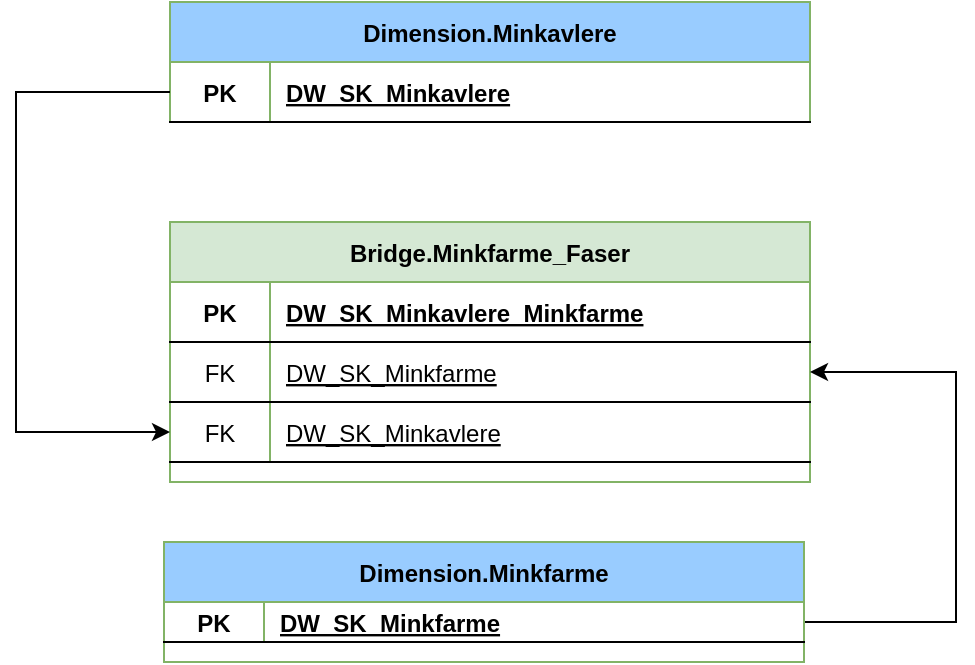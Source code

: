 <mxfile version="20.3.0" type="device" pages="14"><diagram name="Bridge.Minkavlere_Minkfarme" id="aadVLu5x84KLYzj7JPb5"><mxGraphModel dx="1662" dy="875" grid="1" gridSize="10" guides="1" tooltips="1" connect="1" arrows="1" fold="1" page="1" pageScale="1" pageWidth="827" pageHeight="1169" math="0" shadow="0"><root><mxCell id="5imAvWUXgNB2-q1U8UG4-0"/><mxCell id="5imAvWUXgNB2-q1U8UG4-1" parent="5imAvWUXgNB2-q1U8UG4-0"/><mxCell id="5imAvWUXgNB2-q1U8UG4-3" value="Bridge.Minkfarme_Faser" style="shape=table;startSize=30;container=1;collapsible=1;childLayout=tableLayout;fixedRows=1;rowLines=0;fontStyle=1;align=center;resizeLast=1;fillColor=#D5E8D4;strokeColor=#82b366;" vertex="1" parent="5imAvWUXgNB2-q1U8UG4-1"><mxGeometry x="257" y="390" width="320" height="130" as="geometry"><mxRectangle x="10" y="50" width="90" height="30" as="alternateBounds"/></mxGeometry></mxCell><mxCell id="5imAvWUXgNB2-q1U8UG4-4" value="" style="shape=tableRow;horizontal=0;startSize=0;swimlaneHead=0;swimlaneBody=0;fillColor=none;collapsible=0;dropTarget=0;points=[[0,0.5],[1,0.5]];portConstraint=eastwest;top=0;left=0;right=0;bottom=1;" vertex="1" parent="5imAvWUXgNB2-q1U8UG4-3"><mxGeometry y="30" width="320" height="30" as="geometry"/></mxCell><mxCell id="5imAvWUXgNB2-q1U8UG4-5" value="PK" style="shape=partialRectangle;connectable=0;fillColor=none;top=0;left=0;bottom=0;right=0;fontStyle=1;overflow=hidden;" vertex="1" parent="5imAvWUXgNB2-q1U8UG4-4"><mxGeometry width="50" height="30" as="geometry"><mxRectangle width="50" height="30" as="alternateBounds"/></mxGeometry></mxCell><mxCell id="5imAvWUXgNB2-q1U8UG4-6" value="DW_SK_Minkavlere_Minkfarme" style="shape=partialRectangle;connectable=0;fillColor=none;top=0;left=0;bottom=0;right=0;align=left;spacingLeft=6;fontStyle=5;overflow=hidden;" vertex="1" parent="5imAvWUXgNB2-q1U8UG4-4"><mxGeometry x="50" width="270" height="30" as="geometry"><mxRectangle width="270" height="30" as="alternateBounds"/></mxGeometry></mxCell><mxCell id="5imAvWUXgNB2-q1U8UG4-7" value="" style="shape=tableRow;horizontal=0;startSize=0;swimlaneHead=0;swimlaneBody=0;fillColor=none;collapsible=0;dropTarget=0;points=[[0,0.5],[1,0.5]];portConstraint=eastwest;top=0;left=0;right=0;bottom=1;" vertex="1" parent="5imAvWUXgNB2-q1U8UG4-3"><mxGeometry y="60" width="320" height="30" as="geometry"/></mxCell><mxCell id="5imAvWUXgNB2-q1U8UG4-8" value="FK" style="shape=partialRectangle;connectable=0;fillColor=none;top=0;left=0;bottom=0;right=0;fontStyle=0;overflow=hidden;" vertex="1" parent="5imAvWUXgNB2-q1U8UG4-7"><mxGeometry width="50" height="30" as="geometry"><mxRectangle width="50" height="30" as="alternateBounds"/></mxGeometry></mxCell><mxCell id="5imAvWUXgNB2-q1U8UG4-9" value="DW_SK_Minkfarme" style="shape=partialRectangle;connectable=0;fillColor=none;top=0;left=0;bottom=0;right=0;align=left;spacingLeft=6;fontStyle=4;overflow=hidden;" vertex="1" parent="5imAvWUXgNB2-q1U8UG4-7"><mxGeometry x="50" width="270" height="30" as="geometry"><mxRectangle width="270" height="30" as="alternateBounds"/></mxGeometry></mxCell><mxCell id="5tnGGfyWE9-C3Fufx_c6-0" value="" style="shape=tableRow;horizontal=0;startSize=0;swimlaneHead=0;swimlaneBody=0;fillColor=none;collapsible=0;dropTarget=0;points=[[0,0.5],[1,0.5]];portConstraint=eastwest;top=0;left=0;right=0;bottom=1;" vertex="1" parent="5imAvWUXgNB2-q1U8UG4-3"><mxGeometry y="90" width="320" height="30" as="geometry"/></mxCell><mxCell id="5tnGGfyWE9-C3Fufx_c6-1" value="FK" style="shape=partialRectangle;connectable=0;fillColor=none;top=0;left=0;bottom=0;right=0;fontStyle=0;overflow=hidden;" vertex="1" parent="5tnGGfyWE9-C3Fufx_c6-0"><mxGeometry width="50" height="30" as="geometry"><mxRectangle width="50" height="30" as="alternateBounds"/></mxGeometry></mxCell><mxCell id="5tnGGfyWE9-C3Fufx_c6-2" value="DW_SK_Minkavlere" style="shape=partialRectangle;connectable=0;fillColor=none;top=0;left=0;bottom=0;right=0;align=left;spacingLeft=6;fontStyle=4;overflow=hidden;" vertex="1" parent="5tnGGfyWE9-C3Fufx_c6-0"><mxGeometry x="50" width="270" height="30" as="geometry"><mxRectangle width="270" height="30" as="alternateBounds"/></mxGeometry></mxCell><mxCell id="5imAvWUXgNB2-q1U8UG4-10" value="Dimension.Minkavlere" style="shape=table;startSize=30;container=1;collapsible=1;childLayout=tableLayout;fixedRows=1;rowLines=0;fontStyle=1;align=center;resizeLast=1;fillColor=#99CCFF;strokeColor=#82b366;" vertex="1" parent="5imAvWUXgNB2-q1U8UG4-1"><mxGeometry x="257" y="280" width="320" height="60" as="geometry"><mxRectangle x="10" y="50" width="90" height="30" as="alternateBounds"/></mxGeometry></mxCell><mxCell id="5imAvWUXgNB2-q1U8UG4-11" value="" style="shape=tableRow;horizontal=0;startSize=0;swimlaneHead=0;swimlaneBody=0;fillColor=none;collapsible=0;dropTarget=0;points=[[0,0.5],[1,0.5]];portConstraint=eastwest;top=0;left=0;right=0;bottom=1;" vertex="1" parent="5imAvWUXgNB2-q1U8UG4-10"><mxGeometry y="30" width="320" height="30" as="geometry"/></mxCell><mxCell id="5imAvWUXgNB2-q1U8UG4-12" value="PK" style="shape=partialRectangle;connectable=0;fillColor=none;top=0;left=0;bottom=0;right=0;fontStyle=1;overflow=hidden;" vertex="1" parent="5imAvWUXgNB2-q1U8UG4-11"><mxGeometry width="50" height="30" as="geometry"><mxRectangle width="50" height="30" as="alternateBounds"/></mxGeometry></mxCell><mxCell id="5imAvWUXgNB2-q1U8UG4-13" value="DW_SK_Minkavlere" style="shape=partialRectangle;connectable=0;fillColor=none;top=0;left=0;bottom=0;right=0;align=left;spacingLeft=6;fontStyle=5;overflow=hidden;" vertex="1" parent="5imAvWUXgNB2-q1U8UG4-11"><mxGeometry x="50" width="270" height="30" as="geometry"><mxRectangle width="270" height="30" as="alternateBounds"/></mxGeometry></mxCell><mxCell id="5imAvWUXgNB2-q1U8UG4-14" value="" style="edgeStyle=orthogonalEdgeStyle;rounded=0;orthogonalLoop=1;jettySize=auto;html=1;exitX=1;exitY=0.75;exitDx=0;exitDy=0;entryX=1;entryY=0.5;entryDx=0;entryDy=0;" edge="1" parent="5imAvWUXgNB2-q1U8UG4-1" source="5imAvWUXgNB2-q1U8UG4-15" target="5imAvWUXgNB2-q1U8UG4-7"><mxGeometry relative="1" as="geometry"><mxPoint x="577" y="580" as="sourcePoint"/><mxPoint x="577" y="440" as="targetPoint"/><Array as="points"><mxPoint x="574" y="590"/><mxPoint x="650" y="590"/><mxPoint x="650" y="465"/></Array></mxGeometry></mxCell><mxCell id="5imAvWUXgNB2-q1U8UG4-15" value="Dimension.Minkfarme" style="shape=table;startSize=30;container=1;collapsible=1;childLayout=tableLayout;fixedRows=1;rowLines=0;fontStyle=1;align=center;resizeLast=1;fillColor=#99CCFF;strokeColor=#82b366;" vertex="1" parent="5imAvWUXgNB2-q1U8UG4-1"><mxGeometry x="254" y="550" width="320" height="60" as="geometry"><mxRectangle x="10" y="50" width="90" height="30" as="alternateBounds"/></mxGeometry></mxCell><mxCell id="5imAvWUXgNB2-q1U8UG4-16" value="" style="shape=tableRow;horizontal=0;startSize=0;swimlaneHead=0;swimlaneBody=0;fillColor=none;collapsible=0;dropTarget=0;points=[[0,0.5],[1,0.5]];portConstraint=eastwest;top=0;left=0;right=0;bottom=1;" vertex="1" parent="5imAvWUXgNB2-q1U8UG4-15"><mxGeometry y="30" width="320" height="20" as="geometry"/></mxCell><mxCell id="5imAvWUXgNB2-q1U8UG4-17" value="PK" style="shape=partialRectangle;connectable=0;fillColor=none;top=0;left=0;bottom=0;right=0;fontStyle=1;overflow=hidden;" vertex="1" parent="5imAvWUXgNB2-q1U8UG4-16"><mxGeometry width="50" height="20" as="geometry"><mxRectangle width="50" height="20" as="alternateBounds"/></mxGeometry></mxCell><mxCell id="5imAvWUXgNB2-q1U8UG4-18" value="DW_SK_Minkfarme" style="shape=partialRectangle;connectable=0;fillColor=none;top=0;left=0;bottom=0;right=0;align=left;spacingLeft=6;fontStyle=5;overflow=hidden;" vertex="1" parent="5imAvWUXgNB2-q1U8UG4-16"><mxGeometry x="50" width="270" height="20" as="geometry"><mxRectangle width="270" height="20" as="alternateBounds"/></mxGeometry></mxCell><mxCell id="5tnGGfyWE9-C3Fufx_c6-3" value="" style="edgeStyle=orthogonalEdgeStyle;rounded=0;orthogonalLoop=1;jettySize=auto;html=1;entryX=0;entryY=0.5;entryDx=0;entryDy=0;exitX=0;exitY=0.5;exitDx=0;exitDy=0;" edge="1" parent="5imAvWUXgNB2-q1U8UG4-1" source="5imAvWUXgNB2-q1U8UG4-11" target="5tnGGfyWE9-C3Fufx_c6-0"><mxGeometry relative="1" as="geometry"><mxPoint x="120" y="445" as="sourcePoint"/><mxPoint x="190" y="500" as="targetPoint"/><Array as="points"><mxPoint x="180" y="325"/><mxPoint x="180" y="495"/></Array></mxGeometry></mxCell></root></mxGraphModel></diagram><diagram name="Dimension.Adresser" id="O1_gi16VXUD4RsnLQabG"><mxGraphModel dx="1662" dy="875" grid="1" gridSize="10" guides="1" tooltips="1" connect="1" arrows="1" fold="1" page="1" pageScale="1" pageWidth="827" pageHeight="1169" math="0" shadow="0"><root><mxCell id="eInl1ZLP_B5A7BIVSt5j-0"/><mxCell id="eInl1ZLP_B5A7BIVSt5j-1" parent="eInl1ZLP_B5A7BIVSt5j-0"/><mxCell id="eInl1ZLP_B5A7BIVSt5j-2" value="" style="endArrow=none;html=1;rounded=0;entryX=0.5;entryY=1;entryDx=0;entryDy=0;" parent="eInl1ZLP_B5A7BIVSt5j-1" edge="1"><mxGeometry width="50" height="50" relative="1" as="geometry"><mxPoint x="399.5" y="590" as="sourcePoint"/><mxPoint x="399.5" y="530" as="targetPoint"/></mxGeometry></mxCell><mxCell id="eInl1ZLP_B5A7BIVSt5j-3" value="Adresser" style="shape=table;startSize=30;container=1;collapsible=1;childLayout=tableLayout;fixedRows=1;rowLines=0;fontStyle=1;align=center;resizeLast=1;fillColor=#99CCFF;strokeColor=#82b366;" parent="eInl1ZLP_B5A7BIVSt5j-1" vertex="1"><mxGeometry x="240" y="580" width="320" height="100" as="geometry"><mxRectangle x="10" y="50" width="90" height="30" as="alternateBounds"/></mxGeometry></mxCell><mxCell id="eInl1ZLP_B5A7BIVSt5j-4" value="" style="shape=tableRow;horizontal=0;startSize=0;swimlaneHead=0;swimlaneBody=0;fillColor=none;collapsible=0;dropTarget=0;points=[[0,0.5],[1,0.5]];portConstraint=eastwest;top=0;left=0;right=0;bottom=1;" parent="eInl1ZLP_B5A7BIVSt5j-3" vertex="1"><mxGeometry y="30" width="320" height="30" as="geometry"/></mxCell><mxCell id="eInl1ZLP_B5A7BIVSt5j-5" value="PK+FK" style="shape=partialRectangle;connectable=0;fillColor=none;top=0;left=0;bottom=0;right=0;fontStyle=1;overflow=hidden;" parent="eInl1ZLP_B5A7BIVSt5j-4" vertex="1"><mxGeometry width="50" height="30" as="geometry"><mxRectangle width="50" height="30" as="alternateBounds"/></mxGeometry></mxCell><mxCell id="eInl1ZLP_B5A7BIVSt5j-6" value="CHR" style="shape=partialRectangle;connectable=0;fillColor=none;top=0;left=0;bottom=0;right=0;align=left;spacingLeft=6;fontStyle=5;overflow=hidden;" parent="eInl1ZLP_B5A7BIVSt5j-4" vertex="1"><mxGeometry x="50" width="270" height="30" as="geometry"><mxRectangle width="270" height="30" as="alternateBounds"/></mxGeometry></mxCell><mxCell id="eInl1ZLP_B5A7BIVSt5j-7" value="" style="shape=tableRow;horizontal=0;startSize=0;swimlaneHead=0;swimlaneBody=0;fillColor=none;collapsible=0;dropTarget=0;points=[[0,0.5],[1,0.5]];portConstraint=eastwest;top=0;left=0;right=0;bottom=1;" parent="eInl1ZLP_B5A7BIVSt5j-3" vertex="1"><mxGeometry y="60" width="320" height="30" as="geometry"/></mxCell><mxCell id="eInl1ZLP_B5A7BIVSt5j-8" value="PK" style="shape=partialRectangle;connectable=0;fillColor=none;top=0;left=0;bottom=0;right=0;fontStyle=1;overflow=hidden;" parent="eInl1ZLP_B5A7BIVSt5j-7" vertex="1"><mxGeometry width="50" height="30" as="geometry"><mxRectangle width="50" height="30" as="alternateBounds"/></mxGeometry></mxCell><mxCell id="eInl1ZLP_B5A7BIVSt5j-9" value="Adresse_nr" style="shape=partialRectangle;connectable=0;fillColor=none;top=0;left=0;bottom=0;right=0;align=left;spacingLeft=6;fontStyle=5;overflow=hidden;" parent="eInl1ZLP_B5A7BIVSt5j-7" vertex="1"><mxGeometry x="50" width="270" height="30" as="geometry"><mxRectangle width="270" height="30" as="alternateBounds"/></mxGeometry></mxCell><mxCell id="eInl1ZLP_B5A7BIVSt5j-16" value="Dimension.Adresser" style="shape=table;startSize=30;container=1;collapsible=1;childLayout=tableLayout;fixedRows=1;rowLines=0;fontStyle=1;align=center;resizeLast=1;fillColor=#D5E8D4;strokeColor=#82b366;" parent="eInl1ZLP_B5A7BIVSt5j-1" vertex="1"><mxGeometry x="240" y="470" width="320" height="60" as="geometry"><mxRectangle x="10" y="50" width="90" height="30" as="alternateBounds"/></mxGeometry></mxCell><mxCell id="eInl1ZLP_B5A7BIVSt5j-17" value="" style="shape=tableRow;horizontal=0;startSize=0;swimlaneHead=0;swimlaneBody=0;fillColor=none;collapsible=0;dropTarget=0;points=[[0,0.5],[1,0.5]];portConstraint=eastwest;top=0;left=0;right=0;bottom=1;" parent="eInl1ZLP_B5A7BIVSt5j-16" vertex="1"><mxGeometry y="30" width="320" height="30" as="geometry"/></mxCell><mxCell id="eInl1ZLP_B5A7BIVSt5j-18" value="PK" style="shape=partialRectangle;connectable=0;fillColor=none;top=0;left=0;bottom=0;right=0;fontStyle=1;overflow=hidden;" parent="eInl1ZLP_B5A7BIVSt5j-17" vertex="1"><mxGeometry width="50" height="30" as="geometry"><mxRectangle width="50" height="30" as="alternateBounds"/></mxGeometry></mxCell><mxCell id="eInl1ZLP_B5A7BIVSt5j-19" value="DW_SK_Adresser" style="shape=partialRectangle;connectable=0;fillColor=none;top=0;left=0;bottom=0;right=0;align=left;spacingLeft=6;fontStyle=5;overflow=hidden;" parent="eInl1ZLP_B5A7BIVSt5j-17" vertex="1"><mxGeometry x="50" width="270" height="30" as="geometry"><mxRectangle width="270" height="30" as="alternateBounds"/></mxGeometry></mxCell></root></mxGraphModel></diagram><diagram id="qxo0_MF3D197u5oLgBiS" name="Dimension.Faser"><mxGraphModel dx="1662" dy="875" grid="1" gridSize="10" guides="1" tooltips="1" connect="1" arrows="1" fold="1" page="1" pageScale="1" pageWidth="827" pageHeight="1169" math="0" shadow="0"><root><mxCell id="0"/><mxCell id="1" parent="0"/><mxCell id="EdmUaS-goy4qhHrOG6mM-1" value="" style="endArrow=none;html=1;rounded=0;entryX=0.5;entryY=1;entryDx=0;entryDy=0;" edge="1" parent="1"><mxGeometry width="50" height="50" relative="1" as="geometry"><mxPoint x="416.5" y="400" as="sourcePoint"/><mxPoint x="416.5" y="340" as="targetPoint"/></mxGeometry></mxCell><mxCell id="EdmUaS-goy4qhHrOG6mM-2" value="Minkfarme_Faser" style="shape=table;startSize=30;container=1;collapsible=1;childLayout=tableLayout;fixedRows=1;rowLines=0;fontStyle=1;align=center;resizeLast=1;fillColor=#99CCFF;strokeColor=#82b366;" vertex="1" parent="1"><mxGeometry x="257" y="390" width="320" height="100" as="geometry"><mxRectangle x="10" y="50" width="90" height="30" as="alternateBounds"/></mxGeometry></mxCell><mxCell id="EdmUaS-goy4qhHrOG6mM-3" value="" style="shape=tableRow;horizontal=0;startSize=0;swimlaneHead=0;swimlaneBody=0;fillColor=none;collapsible=0;dropTarget=0;points=[[0,0.5],[1,0.5]];portConstraint=eastwest;top=0;left=0;right=0;bottom=1;" vertex="1" parent="EdmUaS-goy4qhHrOG6mM-2"><mxGeometry y="30" width="320" height="30" as="geometry"/></mxCell><mxCell id="EdmUaS-goy4qhHrOG6mM-4" value="PK" style="shape=partialRectangle;connectable=0;fillColor=none;top=0;left=0;bottom=0;right=0;fontStyle=1;overflow=hidden;" vertex="1" parent="EdmUaS-goy4qhHrOG6mM-3"><mxGeometry width="50" height="30" as="geometry"><mxRectangle width="50" height="30" as="alternateBounds"/></mxGeometry></mxCell><mxCell id="EdmUaS-goy4qhHrOG6mM-5" value="CHR" style="shape=partialRectangle;connectable=0;fillColor=none;top=0;left=0;bottom=0;right=0;align=left;spacingLeft=6;fontStyle=5;overflow=hidden;" vertex="1" parent="EdmUaS-goy4qhHrOG6mM-3"><mxGeometry x="50" width="270" height="30" as="geometry"><mxRectangle width="270" height="30" as="alternateBounds"/></mxGeometry></mxCell><mxCell id="EdmUaS-goy4qhHrOG6mM-6" value="" style="shape=tableRow;horizontal=0;startSize=0;swimlaneHead=0;swimlaneBody=0;fillColor=none;collapsible=0;dropTarget=0;points=[[0,0.5],[1,0.5]];portConstraint=eastwest;top=0;left=0;right=0;bottom=1;" vertex="1" parent="EdmUaS-goy4qhHrOG6mM-2"><mxGeometry y="60" width="320" height="30" as="geometry"/></mxCell><mxCell id="EdmUaS-goy4qhHrOG6mM-7" value="FK" style="shape=partialRectangle;connectable=0;fillColor=none;top=0;left=0;bottom=0;right=0;fontStyle=0;overflow=hidden;" vertex="1" parent="EdmUaS-goy4qhHrOG6mM-6"><mxGeometry width="50" height="30" as="geometry"><mxRectangle width="50" height="30" as="alternateBounds"/></mxGeometry></mxCell><mxCell id="EdmUaS-goy4qhHrOG6mM-8" value="Fase_id" style="shape=partialRectangle;connectable=0;fillColor=none;top=0;left=0;bottom=0;right=0;align=left;spacingLeft=6;fontStyle=4;overflow=hidden;" vertex="1" parent="EdmUaS-goy4qhHrOG6mM-6"><mxGeometry x="50" width="270" height="30" as="geometry"><mxRectangle width="270" height="30" as="alternateBounds"/></mxGeometry></mxCell><mxCell id="EdmUaS-goy4qhHrOG6mM-12" value="Dimension.Faser" style="shape=table;startSize=30;container=1;collapsible=1;childLayout=tableLayout;fixedRows=1;rowLines=0;fontStyle=1;align=center;resizeLast=1;fillColor=#d5e8d4;strokeColor=#82b366;" vertex="1" parent="1"><mxGeometry x="257" y="280" width="320" height="60" as="geometry"><mxRectangle x="10" y="50" width="90" height="30" as="alternateBounds"/></mxGeometry></mxCell><mxCell id="EdmUaS-goy4qhHrOG6mM-13" value="" style="shape=tableRow;horizontal=0;startSize=0;swimlaneHead=0;swimlaneBody=0;fillColor=none;collapsible=0;dropTarget=0;points=[[0,0.5],[1,0.5]];portConstraint=eastwest;top=0;left=0;right=0;bottom=1;" vertex="1" parent="EdmUaS-goy4qhHrOG6mM-12"><mxGeometry y="30" width="320" height="30" as="geometry"/></mxCell><mxCell id="EdmUaS-goy4qhHrOG6mM-14" value="PK" style="shape=partialRectangle;connectable=0;fillColor=none;top=0;left=0;bottom=0;right=0;fontStyle=1;overflow=hidden;" vertex="1" parent="EdmUaS-goy4qhHrOG6mM-13"><mxGeometry width="50" height="30" as="geometry"><mxRectangle width="50" height="30" as="alternateBounds"/></mxGeometry></mxCell><mxCell id="EdmUaS-goy4qhHrOG6mM-15" value="DW_SK_Faser" style="shape=partialRectangle;connectable=0;fillColor=none;top=0;left=0;bottom=0;right=0;align=left;spacingLeft=6;fontStyle=5;overflow=hidden;" vertex="1" parent="EdmUaS-goy4qhHrOG6mM-13"><mxGeometry x="50" width="270" height="30" as="geometry"><mxRectangle width="270" height="30" as="alternateBounds"/></mxGeometry></mxCell><mxCell id="EdmUaS-goy4qhHrOG6mM-21" value="" style="edgeStyle=orthogonalEdgeStyle;rounded=0;orthogonalLoop=1;jettySize=auto;html=1;exitX=1;exitY=0.75;exitDx=0;exitDy=0;entryX=1;entryY=0.5;entryDx=0;entryDy=0;" edge="1" parent="1" source="EdmUaS-goy4qhHrOG6mM-22" target="EdmUaS-goy4qhHrOG6mM-6"><mxGeometry relative="1" as="geometry"><mxPoint x="577" y="580" as="sourcePoint"/><mxPoint x="577" y="440" as="targetPoint"/><Array as="points"><mxPoint x="650" y="565"/><mxPoint x="650" y="465"/></Array></mxGeometry></mxCell><mxCell id="EdmUaS-goy4qhHrOG6mM-22" value="Faser" style="shape=table;startSize=30;container=1;collapsible=1;childLayout=tableLayout;fixedRows=1;rowLines=0;fontStyle=1;align=center;resizeLast=1;fillColor=#99CCFF;strokeColor=#82b366;" vertex="1" parent="1"><mxGeometry x="257" y="520" width="320" height="60" as="geometry"><mxRectangle x="10" y="50" width="90" height="30" as="alternateBounds"/></mxGeometry></mxCell><mxCell id="EdmUaS-goy4qhHrOG6mM-23" value="" style="shape=tableRow;horizontal=0;startSize=0;swimlaneHead=0;swimlaneBody=0;fillColor=none;collapsible=0;dropTarget=0;points=[[0,0.5],[1,0.5]];portConstraint=eastwest;top=0;left=0;right=0;bottom=1;" vertex="1" parent="EdmUaS-goy4qhHrOG6mM-22"><mxGeometry y="30" width="320" height="20" as="geometry"/></mxCell><mxCell id="EdmUaS-goy4qhHrOG6mM-24" value="PK" style="shape=partialRectangle;connectable=0;fillColor=none;top=0;left=0;bottom=0;right=0;fontStyle=1;overflow=hidden;" vertex="1" parent="EdmUaS-goy4qhHrOG6mM-23"><mxGeometry width="50" height="20" as="geometry"><mxRectangle width="50" height="20" as="alternateBounds"/></mxGeometry></mxCell><mxCell id="EdmUaS-goy4qhHrOG6mM-25" value="FaseID" style="shape=partialRectangle;connectable=0;fillColor=none;top=0;left=0;bottom=0;right=0;align=left;spacingLeft=6;fontStyle=5;overflow=hidden;" vertex="1" parent="EdmUaS-goy4qhHrOG6mM-23"><mxGeometry x="50" width="270" height="20" as="geometry"><mxRectangle width="270" height="20" as="alternateBounds"/></mxGeometry></mxCell></root></mxGraphModel></diagram><diagram name="Dimension.Fremgang" id="77b5JKIfehTRCUOGEDTp"><mxGraphModel dx="1790" dy="947" grid="1" gridSize="10" guides="1" tooltips="1" connect="1" arrows="1" fold="1" page="1" pageScale="1" pageWidth="827" pageHeight="1169" math="0" shadow="0"><root><mxCell id="vq_Q_2oSNJmGvpgM1MYN-0"/><mxCell id="vq_Q_2oSNJmGvpgM1MYN-1" parent="vq_Q_2oSNJmGvpgM1MYN-0"/><mxCell id="vq_Q_2oSNJmGvpgM1MYN-2" value="" style="endArrow=none;html=1;rounded=0;entryX=0.5;entryY=1;entryDx=0;entryDy=0;" edge="1" parent="vq_Q_2oSNJmGvpgM1MYN-1"><mxGeometry width="50" height="50" relative="1" as="geometry"><mxPoint x="429.5" y="410" as="sourcePoint"/><mxPoint x="429.5" y="350" as="targetPoint"/></mxGeometry></mxCell><mxCell id="vq_Q_2oSNJmGvpgM1MYN-3" value="Minkfarme" style="shape=table;startSize=30;container=1;collapsible=1;childLayout=tableLayout;fixedRows=1;rowLines=0;fontStyle=1;align=center;resizeLast=1;fillColor=#99CCFF;strokeColor=#82b366;" vertex="1" parent="vq_Q_2oSNJmGvpgM1MYN-1"><mxGeometry x="270" y="400" width="320" height="70" as="geometry"><mxRectangle x="10" y="50" width="90" height="30" as="alternateBounds"/></mxGeometry></mxCell><mxCell id="vq_Q_2oSNJmGvpgM1MYN-4" value="" style="shape=tableRow;horizontal=0;startSize=0;swimlaneHead=0;swimlaneBody=0;fillColor=none;collapsible=0;dropTarget=0;points=[[0,0.5],[1,0.5]];portConstraint=eastwest;top=0;left=0;right=0;bottom=1;" vertex="1" parent="vq_Q_2oSNJmGvpgM1MYN-3"><mxGeometry y="30" width="320" height="30" as="geometry"/></mxCell><mxCell id="vq_Q_2oSNJmGvpgM1MYN-5" value="PK" style="shape=partialRectangle;connectable=0;fillColor=none;top=0;left=0;bottom=0;right=0;fontStyle=1;overflow=hidden;" vertex="1" parent="vq_Q_2oSNJmGvpgM1MYN-4"><mxGeometry width="50" height="30" as="geometry"><mxRectangle width="50" height="30" as="alternateBounds"/></mxGeometry></mxCell><mxCell id="vq_Q_2oSNJmGvpgM1MYN-6" value="CHR" style="shape=partialRectangle;connectable=0;fillColor=none;top=0;left=0;bottom=0;right=0;align=left;spacingLeft=6;fontStyle=5;overflow=hidden;" vertex="1" parent="vq_Q_2oSNJmGvpgM1MYN-4"><mxGeometry x="50" width="270" height="30" as="geometry"><mxRectangle width="270" height="30" as="alternateBounds"/></mxGeometry></mxCell><mxCell id="vq_Q_2oSNJmGvpgM1MYN-16" value="Dimension.Fremgang" style="shape=table;startSize=30;container=1;collapsible=1;childLayout=tableLayout;fixedRows=1;rowLines=0;fontStyle=1;align=center;resizeLast=1;fillColor=#d5e8d4;strokeColor=#82b366;" vertex="1" parent="vq_Q_2oSNJmGvpgM1MYN-1"><mxGeometry x="270" y="290" width="320" height="60" as="geometry"><mxRectangle x="10" y="50" width="90" height="30" as="alternateBounds"/></mxGeometry></mxCell><mxCell id="vq_Q_2oSNJmGvpgM1MYN-17" value="" style="shape=tableRow;horizontal=0;startSize=0;swimlaneHead=0;swimlaneBody=0;fillColor=none;collapsible=0;dropTarget=0;points=[[0,0.5],[1,0.5]];portConstraint=eastwest;top=0;left=0;right=0;bottom=1;" vertex="1" parent="vq_Q_2oSNJmGvpgM1MYN-16"><mxGeometry y="30" width="320" height="30" as="geometry"/></mxCell><mxCell id="vq_Q_2oSNJmGvpgM1MYN-18" value="PK" style="shape=partialRectangle;connectable=0;fillColor=none;top=0;left=0;bottom=0;right=0;fontStyle=1;overflow=hidden;" vertex="1" parent="vq_Q_2oSNJmGvpgM1MYN-17"><mxGeometry width="50" height="30" as="geometry"><mxRectangle width="50" height="30" as="alternateBounds"/></mxGeometry></mxCell><mxCell id="vq_Q_2oSNJmGvpgM1MYN-19" value="DW_SK_Fremgang" style="shape=partialRectangle;connectable=0;fillColor=none;top=0;left=0;bottom=0;right=0;align=left;spacingLeft=6;fontStyle=5;overflow=hidden;" vertex="1" parent="vq_Q_2oSNJmGvpgM1MYN-17"><mxGeometry x="50" width="270" height="30" as="geometry"><mxRectangle width="270" height="30" as="alternateBounds"/></mxGeometry></mxCell><mxCell id="xlLn_P9FaFbw6TTpNwQR-0" value="Brevproces" style="shape=table;startSize=30;container=1;collapsible=1;childLayout=tableLayout;fixedRows=1;rowLines=0;fontStyle=1;align=center;resizeLast=1;fillColor=#99CCFF;strokeColor=#82b366;" vertex="1" parent="vq_Q_2oSNJmGvpgM1MYN-1"><mxGeometry x="90" y="600" width="320" height="70" as="geometry"><mxRectangle x="10" y="50" width="90" height="30" as="alternateBounds"/></mxGeometry></mxCell><mxCell id="xlLn_P9FaFbw6TTpNwQR-1" value="" style="shape=tableRow;horizontal=0;startSize=0;swimlaneHead=0;swimlaneBody=0;fillColor=none;collapsible=0;dropTarget=0;points=[[0,0.5],[1,0.5]];portConstraint=eastwest;top=0;left=0;right=0;bottom=1;" vertex="1" parent="xlLn_P9FaFbw6TTpNwQR-0"><mxGeometry y="30" width="320" height="30" as="geometry"/></mxCell><mxCell id="xlLn_P9FaFbw6TTpNwQR-2" value="PK" style="shape=partialRectangle;connectable=0;fillColor=none;top=0;left=0;bottom=0;right=0;fontStyle=1;overflow=hidden;" vertex="1" parent="xlLn_P9FaFbw6TTpNwQR-1"><mxGeometry width="50" height="30" as="geometry"><mxRectangle width="50" height="30" as="alternateBounds"/></mxGeometry></mxCell><mxCell id="xlLn_P9FaFbw6TTpNwQR-3" value="CHR" style="shape=partialRectangle;connectable=0;fillColor=none;top=0;left=0;bottom=0;right=0;align=left;spacingLeft=6;fontStyle=5;overflow=hidden;" vertex="1" parent="xlLn_P9FaFbw6TTpNwQR-1"><mxGeometry x="50" width="270" height="30" as="geometry"><mxRectangle width="270" height="30" as="alternateBounds"/></mxGeometry></mxCell><mxCell id="xlLn_P9FaFbw6TTpNwQR-13" value="Intern_screening" style="shape=table;startSize=30;container=1;collapsible=1;childLayout=tableLayout;fixedRows=1;rowLines=0;fontStyle=1;align=center;resizeLast=1;fillColor=#99CCFF;strokeColor=#82b366;" vertex="1" parent="vq_Q_2oSNJmGvpgM1MYN-1"><mxGeometry x="450" y="600" width="320" height="70" as="geometry"><mxRectangle x="10" y="50" width="90" height="30" as="alternateBounds"/></mxGeometry></mxCell><mxCell id="xlLn_P9FaFbw6TTpNwQR-14" value="" style="shape=tableRow;horizontal=0;startSize=0;swimlaneHead=0;swimlaneBody=0;fillColor=none;collapsible=0;dropTarget=0;points=[[0,0.5],[1,0.5]];portConstraint=eastwest;top=0;left=0;right=0;bottom=1;" vertex="1" parent="xlLn_P9FaFbw6TTpNwQR-13"><mxGeometry y="30" width="320" height="30" as="geometry"/></mxCell><mxCell id="xlLn_P9FaFbw6TTpNwQR-15" value="PK" style="shape=partialRectangle;connectable=0;fillColor=none;top=0;left=0;bottom=0;right=0;fontStyle=1;overflow=hidden;" vertex="1" parent="xlLn_P9FaFbw6TTpNwQR-14"><mxGeometry width="50" height="30" as="geometry"><mxRectangle width="50" height="30" as="alternateBounds"/></mxGeometry></mxCell><mxCell id="xlLn_P9FaFbw6TTpNwQR-16" value="CHR" style="shape=partialRectangle;connectable=0;fillColor=none;top=0;left=0;bottom=0;right=0;align=left;spacingLeft=6;fontStyle=5;overflow=hidden;" vertex="1" parent="xlLn_P9FaFbw6TTpNwQR-14"><mxGeometry x="50" width="270" height="30" as="geometry"><mxRectangle width="270" height="30" as="alternateBounds"/></mxGeometry></mxCell><mxCell id="5ffoh7o-4x42X9sfdUao-0" value="" style="edgeStyle=orthogonalEdgeStyle;rounded=0;orthogonalLoop=1;jettySize=auto;html=1;exitX=1;exitY=0.5;exitDx=0;exitDy=0;" edge="1" parent="vq_Q_2oSNJmGvpgM1MYN-1" source="xlLn_P9FaFbw6TTpNwQR-14"><mxGeometry relative="1" as="geometry"><mxPoint x="587" y="415" as="sourcePoint"/><mxPoint x="590" y="450" as="targetPoint"/><Array as="points"><mxPoint x="790" y="645"/><mxPoint x="790" y="450"/><mxPoint x="590" y="450"/></Array></mxGeometry></mxCell><mxCell id="5ffoh7o-4x42X9sfdUao-1" value="" style="edgeStyle=orthogonalEdgeStyle;rounded=0;orthogonalLoop=1;jettySize=auto;html=1;exitX=0;exitY=0.5;exitDx=0;exitDy=0;entryX=0;entryY=0.5;entryDx=0;entryDy=0;" edge="1" parent="vq_Q_2oSNJmGvpgM1MYN-1" source="xlLn_P9FaFbw6TTpNwQR-1" target="vq_Q_2oSNJmGvpgM1MYN-4"><mxGeometry relative="1" as="geometry"><mxPoint x="780" y="655" as="sourcePoint"/><mxPoint x="600" y="450" as="targetPoint"/><Array as="points"><mxPoint x="70" y="645"/><mxPoint x="70" y="445"/></Array></mxGeometry></mxCell></root></mxGraphModel></diagram><diagram name="Dimension.Minkavlere" id="sE6l0uAnbZfqDLqbOneG"><mxGraphModel dx="1790" dy="947" grid="1" gridSize="10" guides="1" tooltips="1" connect="1" arrows="1" fold="1" page="1" pageScale="1" pageWidth="827" pageHeight="1169" math="0" shadow="0"><root><mxCell id="tNrR5_XRIuxnyPshQF4J-0"/><mxCell id="tNrR5_XRIuxnyPshQF4J-1" parent="tNrR5_XRIuxnyPshQF4J-0"/><mxCell id="lFJfm53Wr-1IEa7pnfak-0" value="" style="endArrow=none;html=1;rounded=0;entryX=0.5;entryY=1;entryDx=0;entryDy=0;" parent="tNrR5_XRIuxnyPshQF4J-1" edge="1"><mxGeometry width="50" height="50" relative="1" as="geometry"><mxPoint x="426.5" y="705" as="sourcePoint"/><mxPoint x="426.5" y="645" as="targetPoint"/></mxGeometry></mxCell><mxCell id="lFJfm53Wr-1IEa7pnfak-1" value="Minkavlere_Minkfarme" style="shape=table;startSize=30;container=1;collapsible=1;childLayout=tableLayout;fixedRows=1;rowLines=0;fontStyle=1;align=center;resizeLast=1;fillColor=#99CCFF;strokeColor=#82b366;" parent="tNrR5_XRIuxnyPshQF4J-1" vertex="1"><mxGeometry x="267" y="695" width="320" height="130" as="geometry"><mxRectangle x="10" y="50" width="90" height="30" as="alternateBounds"/></mxGeometry></mxCell><mxCell id="lFJfm53Wr-1IEa7pnfak-2" value="" style="shape=tableRow;horizontal=0;startSize=0;swimlaneHead=0;swimlaneBody=0;fillColor=none;collapsible=0;dropTarget=0;points=[[0,0.5],[1,0.5]];portConstraint=eastwest;top=0;left=0;right=0;bottom=1;" parent="lFJfm53Wr-1IEa7pnfak-1" vertex="1"><mxGeometry y="30" width="320" height="30" as="geometry"/></mxCell><mxCell id="lFJfm53Wr-1IEa7pnfak-3" value="PK+FK" style="shape=partialRectangle;connectable=0;fillColor=none;top=0;left=0;bottom=0;right=0;fontStyle=1;overflow=hidden;" parent="lFJfm53Wr-1IEa7pnfak-2" vertex="1"><mxGeometry width="50" height="30" as="geometry"><mxRectangle width="50" height="30" as="alternateBounds"/></mxGeometry></mxCell><mxCell id="lFJfm53Wr-1IEa7pnfak-4" value="CHRnr" style="shape=partialRectangle;connectable=0;fillColor=none;top=0;left=0;bottom=0;right=0;align=left;spacingLeft=6;fontStyle=5;overflow=hidden;" parent="lFJfm53Wr-1IEa7pnfak-2" vertex="1"><mxGeometry x="50" width="270" height="30" as="geometry"><mxRectangle width="270" height="30" as="alternateBounds"/></mxGeometry></mxCell><mxCell id="lFJfm53Wr-1IEa7pnfak-5" value="" style="shape=tableRow;horizontal=0;startSize=0;swimlaneHead=0;swimlaneBody=0;fillColor=none;collapsible=0;dropTarget=0;points=[[0,0.5],[1,0.5]];portConstraint=eastwest;top=0;left=0;right=0;bottom=1;" parent="lFJfm53Wr-1IEa7pnfak-1" vertex="1"><mxGeometry y="60" width="320" height="30" as="geometry"/></mxCell><mxCell id="lFJfm53Wr-1IEa7pnfak-6" value="PK+FK" style="shape=partialRectangle;connectable=0;fillColor=none;top=0;left=0;bottom=0;right=0;fontStyle=1;overflow=hidden;" parent="lFJfm53Wr-1IEa7pnfak-5" vertex="1"><mxGeometry width="50" height="30" as="geometry"><mxRectangle width="50" height="30" as="alternateBounds"/></mxGeometry></mxCell><mxCell id="lFJfm53Wr-1IEa7pnfak-7" value="CVRnr" style="shape=partialRectangle;connectable=0;fillColor=none;top=0;left=0;bottom=0;right=0;align=left;spacingLeft=6;fontStyle=5;overflow=hidden;" parent="lFJfm53Wr-1IEa7pnfak-5" vertex="1"><mxGeometry x="50" width="270" height="30" as="geometry"><mxRectangle width="270" height="30" as="alternateBounds"/></mxGeometry></mxCell><mxCell id="kKFBz6JpxHIjIZLf6REG-0" value="" style="shape=tableRow;horizontal=0;startSize=0;swimlaneHead=0;swimlaneBody=0;fillColor=none;collapsible=0;dropTarget=0;points=[[0,0.5],[1,0.5]];portConstraint=eastwest;top=0;left=0;right=0;bottom=1;" vertex="1" parent="lFJfm53Wr-1IEa7pnfak-1"><mxGeometry y="90" width="320" height="30" as="geometry"/></mxCell><mxCell id="kKFBz6JpxHIjIZLf6REG-1" value="FK" style="shape=partialRectangle;connectable=0;fillColor=none;top=0;left=0;bottom=0;right=0;fontStyle=0;overflow=hidden;" vertex="1" parent="kKFBz6JpxHIjIZLf6REG-0"><mxGeometry width="50" height="30" as="geometry"><mxRectangle width="50" height="30" as="alternateBounds"/></mxGeometry></mxCell><mxCell id="kKFBz6JpxHIjIZLf6REG-2" value="Klagestatus_id" style="shape=partialRectangle;connectable=0;fillColor=none;top=0;left=0;bottom=0;right=0;align=left;spacingLeft=6;fontStyle=4;overflow=hidden;" vertex="1" parent="kKFBz6JpxHIjIZLf6REG-0"><mxGeometry x="50" width="270" height="30" as="geometry"><mxRectangle width="270" height="30" as="alternateBounds"/></mxGeometry></mxCell><mxCell id="lFJfm53Wr-1IEa7pnfak-8" value="Dimension.Minkavlere" style="shape=table;startSize=30;container=1;collapsible=1;childLayout=tableLayout;fixedRows=1;rowLines=0;fontStyle=1;align=center;resizeLast=1;fillColor=#d5e8d4;strokeColor=#82b366;" parent="tNrR5_XRIuxnyPshQF4J-1" vertex="1"><mxGeometry x="267" y="585" width="320" height="60" as="geometry"><mxRectangle x="10" y="50" width="90" height="30" as="alternateBounds"/></mxGeometry></mxCell><mxCell id="lFJfm53Wr-1IEa7pnfak-9" value="" style="shape=tableRow;horizontal=0;startSize=0;swimlaneHead=0;swimlaneBody=0;fillColor=none;collapsible=0;dropTarget=0;points=[[0,0.5],[1,0.5]];portConstraint=eastwest;top=0;left=0;right=0;bottom=1;" parent="lFJfm53Wr-1IEa7pnfak-8" vertex="1"><mxGeometry y="30" width="320" height="30" as="geometry"/></mxCell><mxCell id="lFJfm53Wr-1IEa7pnfak-10" value="PK" style="shape=partialRectangle;connectable=0;fillColor=none;top=0;left=0;bottom=0;right=0;fontStyle=1;overflow=hidden;" parent="lFJfm53Wr-1IEa7pnfak-9" vertex="1"><mxGeometry width="50" height="30" as="geometry"><mxRectangle width="50" height="30" as="alternateBounds"/></mxGeometry></mxCell><mxCell id="lFJfm53Wr-1IEa7pnfak-11" value="DW_SK_Minkavlere" style="shape=partialRectangle;connectable=0;fillColor=none;top=0;left=0;bottom=0;right=0;align=left;spacingLeft=6;fontStyle=5;overflow=hidden;" parent="lFJfm53Wr-1IEa7pnfak-9" vertex="1"><mxGeometry x="50" width="270" height="30" as="geometry"><mxRectangle width="270" height="30" as="alternateBounds"/></mxGeometry></mxCell><mxCell id="lFJfm53Wr-1IEa7pnfak-12" value="Minkavlere" style="shape=table;startSize=30;container=1;collapsible=1;childLayout=tableLayout;fixedRows=1;rowLines=0;fontStyle=1;align=center;resizeLast=1;fillColor=#99CCFF;strokeColor=#82b366;" parent="tNrR5_XRIuxnyPshQF4J-1" vertex="1"><mxGeometry x="80" y="865" width="320" height="60" as="geometry"><mxRectangle x="10" y="50" width="90" height="30" as="alternateBounds"/></mxGeometry></mxCell><mxCell id="lFJfm53Wr-1IEa7pnfak-16" value="" style="shape=tableRow;horizontal=0;startSize=0;swimlaneHead=0;swimlaneBody=0;fillColor=none;collapsible=0;dropTarget=0;points=[[0,0.5],[1,0.5]];portConstraint=eastwest;top=0;left=0;right=0;bottom=1;" parent="lFJfm53Wr-1IEa7pnfak-12" vertex="1"><mxGeometry y="30" width="320" height="20" as="geometry"/></mxCell><mxCell id="lFJfm53Wr-1IEa7pnfak-17" value="PK" style="shape=partialRectangle;connectable=0;fillColor=none;top=0;left=0;bottom=0;right=0;fontStyle=1;overflow=hidden;" parent="lFJfm53Wr-1IEa7pnfak-16" vertex="1"><mxGeometry width="50" height="20" as="geometry"><mxRectangle width="50" height="20" as="alternateBounds"/></mxGeometry></mxCell><mxCell id="lFJfm53Wr-1IEa7pnfak-18" value="CVRnr" style="shape=partialRectangle;connectable=0;fillColor=none;top=0;left=0;bottom=0;right=0;align=left;spacingLeft=6;fontStyle=5;overflow=hidden;" parent="lFJfm53Wr-1IEa7pnfak-16" vertex="1"><mxGeometry x="50" width="270" height="20" as="geometry"><mxRectangle width="270" height="20" as="alternateBounds"/></mxGeometry></mxCell><mxCell id="lFJfm53Wr-1IEa7pnfak-32" value="" style="edgeStyle=orthogonalEdgeStyle;rounded=0;orthogonalLoop=1;jettySize=auto;html=1;entryX=0;entryY=0.5;entryDx=0;entryDy=0;exitX=0;exitY=0.5;exitDx=0;exitDy=0;" parent="tNrR5_XRIuxnyPshQF4J-1" source="lFJfm53Wr-1IEa7pnfak-16" target="lFJfm53Wr-1IEa7pnfak-5" edge="1"><mxGeometry relative="1" as="geometry"><mxPoint y="805" as="sourcePoint"/><mxPoint x="197" y="655" as="targetPoint"/><Array as="points"><mxPoint x="60" y="910"/><mxPoint x="60" y="770"/></Array></mxGeometry></mxCell><mxCell id="lFJfm53Wr-1IEa7pnfak-37" value="" style="edgeStyle=orthogonalEdgeStyle;rounded=0;orthogonalLoop=1;jettySize=auto;html=1;exitX=1;exitY=0.5;exitDx=0;exitDy=0;" parent="tNrR5_XRIuxnyPshQF4J-1" source="lFJfm53Wr-1IEa7pnfak-42" edge="1"><mxGeometry relative="1" as="geometry"><mxPoint x="740" y="910" as="sourcePoint"/><mxPoint x="587" y="745" as="targetPoint"/><Array as="points"><mxPoint x="813" y="925"/><mxPoint x="813" y="745"/></Array></mxGeometry></mxCell><mxCell id="lFJfm53Wr-1IEa7pnfak-38" value="MinkavlersRaadgiver" style="shape=table;startSize=30;container=1;collapsible=1;childLayout=tableLayout;fixedRows=1;rowLines=0;fontStyle=1;align=center;resizeLast=1;fillColor=#99CCFF;strokeColor=#82b366;" parent="tNrR5_XRIuxnyPshQF4J-1" vertex="1"><mxGeometry x="410" y="865" width="320" height="80" as="geometry"><mxRectangle x="10" y="50" width="90" height="30" as="alternateBounds"/></mxGeometry></mxCell><mxCell id="lFJfm53Wr-1IEa7pnfak-39" value="" style="shape=tableRow;horizontal=0;startSize=0;swimlaneHead=0;swimlaneBody=0;fillColor=none;collapsible=0;dropTarget=0;points=[[0,0.5],[1,0.5]];portConstraint=eastwest;top=0;left=0;right=0;bottom=1;" parent="lFJfm53Wr-1IEa7pnfak-38" vertex="1"><mxGeometry y="30" width="320" height="20" as="geometry"/></mxCell><mxCell id="lFJfm53Wr-1IEa7pnfak-40" value="PK" style="shape=partialRectangle;connectable=0;fillColor=none;top=0;left=0;bottom=0;right=0;fontStyle=1;overflow=hidden;" parent="lFJfm53Wr-1IEa7pnfak-39" vertex="1"><mxGeometry width="50" height="20" as="geometry"><mxRectangle width="50" height="20" as="alternateBounds"/></mxGeometry></mxCell><mxCell id="lFJfm53Wr-1IEa7pnfak-41" value="MinkRaadgiverID" style="shape=partialRectangle;connectable=0;fillColor=none;top=0;left=0;bottom=0;right=0;align=left;spacingLeft=6;fontStyle=5;overflow=hidden;" parent="lFJfm53Wr-1IEa7pnfak-39" vertex="1"><mxGeometry x="50" width="270" height="20" as="geometry"><mxRectangle width="270" height="20" as="alternateBounds"/></mxGeometry></mxCell><mxCell id="lFJfm53Wr-1IEa7pnfak-42" value="" style="shape=tableRow;horizontal=0;startSize=0;swimlaneHead=0;swimlaneBody=0;fillColor=none;collapsible=0;dropTarget=0;points=[[0,0.5],[1,0.5]];portConstraint=eastwest;top=0;left=0;right=0;bottom=1;fontStyle=1" parent="lFJfm53Wr-1IEa7pnfak-38" vertex="1"><mxGeometry y="50" width="320" height="20" as="geometry"/></mxCell><mxCell id="lFJfm53Wr-1IEa7pnfak-43" value="FK" style="shape=partialRectangle;connectable=0;fillColor=none;top=0;left=0;bottom=0;right=0;fontStyle=0;overflow=hidden;" parent="lFJfm53Wr-1IEa7pnfak-42" vertex="1"><mxGeometry width="50" height="20" as="geometry"><mxRectangle width="50" height="20" as="alternateBounds"/></mxGeometry></mxCell><mxCell id="lFJfm53Wr-1IEa7pnfak-44" value="CHRnr" style="shape=partialRectangle;connectable=0;fillColor=none;top=0;left=0;bottom=0;right=0;align=left;spacingLeft=6;fontStyle=4;overflow=hidden;" parent="lFJfm53Wr-1IEa7pnfak-42" vertex="1"><mxGeometry x="50" width="270" height="20" as="geometry"><mxRectangle width="270" height="20" as="alternateBounds"/></mxGeometry></mxCell></root></mxGraphModel></diagram><diagram name="Dimension.Minkfarme" id="5-uoFKv6tuEpRZyP91Sn"><mxGraphModel dx="1790" dy="947" grid="1" gridSize="10" guides="1" tooltips="1" connect="1" arrows="1" fold="1" page="1" pageScale="1" pageWidth="827" pageHeight="1169" math="0" shadow="0"><root><mxCell id="WQanFTalCgnNxSMszqfP-0"/><mxCell id="WQanFTalCgnNxSMszqfP-1" parent="WQanFTalCgnNxSMszqfP-0"/><mxCell id="encxO5w2hNGbFCbsA6kl-12" value="" style="endArrow=none;html=1;rounded=0;entryX=0.5;entryY=1;entryDx=0;entryDy=0;" parent="WQanFTalCgnNxSMszqfP-1" edge="1"><mxGeometry width="50" height="50" relative="1" as="geometry"><mxPoint x="429.5" y="410" as="sourcePoint"/><mxPoint x="429.5" y="350" as="targetPoint"/></mxGeometry></mxCell><mxCell id="encxO5w2hNGbFCbsA6kl-13" value="Minkfarme" style="shape=table;startSize=30;container=1;collapsible=1;childLayout=tableLayout;fixedRows=1;rowLines=0;fontStyle=1;align=center;resizeLast=1;fillColor=#99CCFF;strokeColor=#82b366;" parent="WQanFTalCgnNxSMszqfP-1" vertex="1"><mxGeometry x="270" y="400" width="320" height="130" as="geometry"><mxRectangle x="10" y="50" width="90" height="30" as="alternateBounds"/></mxGeometry></mxCell><mxCell id="encxO5w2hNGbFCbsA6kl-14" value="" style="shape=tableRow;horizontal=0;startSize=0;swimlaneHead=0;swimlaneBody=0;fillColor=none;collapsible=0;dropTarget=0;points=[[0,0.5],[1,0.5]];portConstraint=eastwest;top=0;left=0;right=0;bottom=1;" parent="encxO5w2hNGbFCbsA6kl-13" vertex="1"><mxGeometry y="30" width="320" height="30" as="geometry"/></mxCell><mxCell id="encxO5w2hNGbFCbsA6kl-15" value="PK" style="shape=partialRectangle;connectable=0;fillColor=none;top=0;left=0;bottom=0;right=0;fontStyle=1;overflow=hidden;" parent="encxO5w2hNGbFCbsA6kl-14" vertex="1"><mxGeometry width="50" height="30" as="geometry"><mxRectangle width="50" height="30" as="alternateBounds"/></mxGeometry></mxCell><mxCell id="encxO5w2hNGbFCbsA6kl-16" value="CHR" style="shape=partialRectangle;connectable=0;fillColor=none;top=0;left=0;bottom=0;right=0;align=left;spacingLeft=6;fontStyle=5;overflow=hidden;" parent="encxO5w2hNGbFCbsA6kl-14" vertex="1"><mxGeometry x="50" width="270" height="30" as="geometry"><mxRectangle width="270" height="30" as="alternateBounds"/></mxGeometry></mxCell><mxCell id="encxO5w2hNGbFCbsA6kl-17" value="" style="shape=tableRow;horizontal=0;startSize=0;swimlaneHead=0;swimlaneBody=0;fillColor=none;collapsible=0;dropTarget=0;points=[[0,0.5],[1,0.5]];portConstraint=eastwest;top=0;left=0;right=0;bottom=1;" parent="encxO5w2hNGbFCbsA6kl-13" vertex="1"><mxGeometry y="60" width="320" height="30" as="geometry"/></mxCell><mxCell id="encxO5w2hNGbFCbsA6kl-18" value="FK" style="shape=partialRectangle;connectable=0;fillColor=none;top=0;left=0;bottom=0;right=0;fontStyle=0;overflow=hidden;" parent="encxO5w2hNGbFCbsA6kl-17" vertex="1"><mxGeometry width="50" height="30" as="geometry"><mxRectangle width="50" height="30" as="alternateBounds"/></mxGeometry></mxCell><mxCell id="encxO5w2hNGbFCbsA6kl-19" value="Sagsstatus_id" style="shape=partialRectangle;connectable=0;fillColor=none;top=0;left=0;bottom=0;right=0;align=left;spacingLeft=6;fontStyle=4;overflow=hidden;" parent="encxO5w2hNGbFCbsA6kl-17" vertex="1"><mxGeometry x="50" width="270" height="30" as="geometry"><mxRectangle width="270" height="30" as="alternateBounds"/></mxGeometry></mxCell><mxCell id="OOza0BXJGgUzeeuA_LDQ-5" value="" style="shape=tableRow;horizontal=0;startSize=0;swimlaneHead=0;swimlaneBody=0;fillColor=none;collapsible=0;dropTarget=0;points=[[0,0.5],[1,0.5]];portConstraint=eastwest;top=0;left=0;right=0;bottom=1;" vertex="1" parent="encxO5w2hNGbFCbsA6kl-13"><mxGeometry y="90" width="320" height="30" as="geometry"/></mxCell><mxCell id="OOza0BXJGgUzeeuA_LDQ-6" value="FK" style="shape=partialRectangle;connectable=0;fillColor=none;top=0;left=0;bottom=0;right=0;fontStyle=0;overflow=hidden;" vertex="1" parent="OOza0BXJGgUzeeuA_LDQ-5"><mxGeometry width="50" height="30" as="geometry"><mxRectangle width="50" height="30" as="alternateBounds"/></mxGeometry></mxCell><mxCell id="OOza0BXJGgUzeeuA_LDQ-7" value="Miljoeraadgierdelaftale_id" style="shape=partialRectangle;connectable=0;fillColor=none;top=0;left=0;bottom=0;right=0;align=left;spacingLeft=6;fontStyle=4;overflow=hidden;" vertex="1" parent="OOza0BXJGgUzeeuA_LDQ-5"><mxGeometry x="50" width="270" height="30" as="geometry"><mxRectangle width="270" height="30" as="alternateBounds"/></mxGeometry></mxCell><mxCell id="encxO5w2hNGbFCbsA6kl-20" value="Dimension.Minkfarme" style="shape=table;startSize=30;container=1;collapsible=1;childLayout=tableLayout;fixedRows=1;rowLines=0;fontStyle=1;align=center;resizeLast=1;fillColor=#d5e8d4;strokeColor=#82b366;" parent="WQanFTalCgnNxSMszqfP-1" vertex="1"><mxGeometry x="270" y="290" width="320" height="60" as="geometry"><mxRectangle x="10" y="50" width="90" height="30" as="alternateBounds"/></mxGeometry></mxCell><mxCell id="encxO5w2hNGbFCbsA6kl-21" value="" style="shape=tableRow;horizontal=0;startSize=0;swimlaneHead=0;swimlaneBody=0;fillColor=none;collapsible=0;dropTarget=0;points=[[0,0.5],[1,0.5]];portConstraint=eastwest;top=0;left=0;right=0;bottom=1;" parent="encxO5w2hNGbFCbsA6kl-20" vertex="1"><mxGeometry y="30" width="320" height="30" as="geometry"/></mxCell><mxCell id="encxO5w2hNGbFCbsA6kl-22" value="PK" style="shape=partialRectangle;connectable=0;fillColor=none;top=0;left=0;bottom=0;right=0;fontStyle=1;overflow=hidden;" parent="encxO5w2hNGbFCbsA6kl-21" vertex="1"><mxGeometry width="50" height="30" as="geometry"><mxRectangle width="50" height="30" as="alternateBounds"/></mxGeometry></mxCell><mxCell id="encxO5w2hNGbFCbsA6kl-23" value="DW_SK_Minkfarme" style="shape=partialRectangle;connectable=0;fillColor=none;top=0;left=0;bottom=0;right=0;align=left;spacingLeft=6;fontStyle=5;overflow=hidden;" parent="encxO5w2hNGbFCbsA6kl-21" vertex="1"><mxGeometry x="50" width="270" height="30" as="geometry"><mxRectangle width="270" height="30" as="alternateBounds"/></mxGeometry></mxCell><mxCell id="40QWFpZXLfMXoQPut5Ea-0" value="" style="edgeStyle=orthogonalEdgeStyle;rounded=0;orthogonalLoop=1;jettySize=auto;html=1;exitX=1;exitY=0.5;exitDx=0;exitDy=0;entryX=1;entryY=0.5;entryDx=0;entryDy=0;" edge="1" parent="WQanFTalCgnNxSMszqfP-1" source="40QWFpZXLfMXoQPut5Ea-2" target="encxO5w2hNGbFCbsA6kl-17"><mxGeometry relative="1" as="geometry"><mxPoint x="770" y="675" as="sourcePoint"/><mxPoint x="590" y="500" as="targetPoint"/><Array as="points"><mxPoint x="790" y="615"/><mxPoint x="790" y="475"/></Array></mxGeometry></mxCell><mxCell id="40QWFpZXLfMXoQPut5Ea-1" value="Sagsstatus" style="shape=table;startSize=30;container=1;collapsible=1;childLayout=tableLayout;fixedRows=1;rowLines=0;fontStyle=1;align=center;resizeLast=1;fillColor=#99CCFF;strokeColor=#82b366;" vertex="1" parent="WQanFTalCgnNxSMszqfP-1"><mxGeometry x="440" y="570" width="320" height="70" as="geometry"><mxRectangle x="10" y="50" width="90" height="30" as="alternateBounds"/></mxGeometry></mxCell><mxCell id="40QWFpZXLfMXoQPut5Ea-2" value="" style="shape=tableRow;horizontal=0;startSize=0;swimlaneHead=0;swimlaneBody=0;fillColor=none;collapsible=0;dropTarget=0;points=[[0,0.5],[1,0.5]];portConstraint=eastwest;top=0;left=0;right=0;bottom=1;" vertex="1" parent="40QWFpZXLfMXoQPut5Ea-1"><mxGeometry y="30" width="320" height="30" as="geometry"/></mxCell><mxCell id="40QWFpZXLfMXoQPut5Ea-3" value="PK" style="shape=partialRectangle;connectable=0;fillColor=none;top=0;left=0;bottom=0;right=0;fontStyle=1;overflow=hidden;" vertex="1" parent="40QWFpZXLfMXoQPut5Ea-2"><mxGeometry width="50" height="30" as="geometry"><mxRectangle width="50" height="30" as="alternateBounds"/></mxGeometry></mxCell><mxCell id="40QWFpZXLfMXoQPut5Ea-4" value="SagsstatusID" style="shape=partialRectangle;connectable=0;fillColor=none;top=0;left=0;bottom=0;right=0;align=left;spacingLeft=6;fontStyle=5;overflow=hidden;" vertex="1" parent="40QWFpZXLfMXoQPut5Ea-2"><mxGeometry x="50" width="270" height="30" as="geometry"><mxRectangle width="270" height="30" as="alternateBounds"/></mxGeometry></mxCell><mxCell id="OOza0BXJGgUzeeuA_LDQ-0" value="" style="edgeStyle=orthogonalEdgeStyle;rounded=0;orthogonalLoop=1;jettySize=auto;html=1;exitX=0;exitY=0.5;exitDx=0;exitDy=0;" edge="1" parent="WQanFTalCgnNxSMszqfP-1" source="OOza0BXJGgUzeeuA_LDQ-2"><mxGeometry relative="1" as="geometry"><mxPoint x="430" y="675" as="sourcePoint"/><mxPoint x="270" y="505" as="targetPoint"/><Array as="points"><mxPoint x="50" y="615"/><mxPoint x="50" y="505"/><mxPoint x="270" y="505"/></Array></mxGeometry></mxCell><mxCell id="OOza0BXJGgUzeeuA_LDQ-1" value="Miljoeraadgiverdelaftale" style="shape=table;startSize=30;container=1;collapsible=1;childLayout=tableLayout;fixedRows=1;rowLines=0;fontStyle=1;align=center;resizeLast=1;fillColor=#99CCFF;strokeColor=#82b366;" vertex="1" parent="WQanFTalCgnNxSMszqfP-1"><mxGeometry x="100" y="570" width="320" height="70" as="geometry"><mxRectangle x="10" y="50" width="90" height="30" as="alternateBounds"/></mxGeometry></mxCell><mxCell id="OOza0BXJGgUzeeuA_LDQ-2" value="" style="shape=tableRow;horizontal=0;startSize=0;swimlaneHead=0;swimlaneBody=0;fillColor=none;collapsible=0;dropTarget=0;points=[[0,0.5],[1,0.5]];portConstraint=eastwest;top=0;left=0;right=0;bottom=1;" vertex="1" parent="OOza0BXJGgUzeeuA_LDQ-1"><mxGeometry y="30" width="320" height="30" as="geometry"/></mxCell><mxCell id="OOza0BXJGgUzeeuA_LDQ-3" value="PK" style="shape=partialRectangle;connectable=0;fillColor=none;top=0;left=0;bottom=0;right=0;fontStyle=1;overflow=hidden;" vertex="1" parent="OOza0BXJGgUzeeuA_LDQ-2"><mxGeometry width="50" height="30" as="geometry"><mxRectangle width="50" height="30" as="alternateBounds"/></mxGeometry></mxCell><mxCell id="OOza0BXJGgUzeeuA_LDQ-4" value="MiljoeraadgiverdelaftaleID" style="shape=partialRectangle;connectable=0;fillColor=none;top=0;left=0;bottom=0;right=0;align=left;spacingLeft=6;fontStyle=5;overflow=hidden;" vertex="1" parent="OOza0BXJGgUzeeuA_LDQ-2"><mxGeometry x="50" width="270" height="30" as="geometry"><mxRectangle width="270" height="30" as="alternateBounds"/></mxGeometry></mxCell></root></mxGraphModel></diagram><diagram name="Dimension.Myndighed" id="7tF8pwpKQhW1uKXJPqn8"><mxGraphModel dx="1790" dy="947" grid="1" gridSize="10" guides="1" tooltips="1" connect="1" arrows="1" fold="1" page="1" pageScale="1" pageWidth="827" pageHeight="1169" math="0" shadow="0"><root><mxCell id="32RmKsGfTqlCGyCGyjHW-0"/><mxCell id="32RmKsGfTqlCGyCGyjHW-1" parent="32RmKsGfTqlCGyCGyjHW-0"/><mxCell id="32RmKsGfTqlCGyCGyjHW-2" value="" style="endArrow=none;html=1;rounded=0;entryX=0.5;entryY=1;entryDx=0;entryDy=0;" parent="32RmKsGfTqlCGyCGyjHW-1" edge="1"><mxGeometry width="50" height="50" relative="1" as="geometry"><mxPoint x="419.5" y="560" as="sourcePoint"/><mxPoint x="419.5" y="500" as="targetPoint"/></mxGeometry></mxCell><mxCell id="32RmKsGfTqlCGyCGyjHW-3" value="Myndighed" style="shape=table;startSize=30;container=1;collapsible=1;childLayout=tableLayout;fixedRows=1;rowLines=0;fontStyle=1;align=center;resizeLast=1;fillColor=#99CCFF;strokeColor=#82b366;" parent="32RmKsGfTqlCGyCGyjHW-1" vertex="1"><mxGeometry x="260" y="550" width="320" height="70" as="geometry"><mxRectangle x="10" y="50" width="90" height="30" as="alternateBounds"/></mxGeometry></mxCell><mxCell id="32RmKsGfTqlCGyCGyjHW-4" value="" style="shape=tableRow;horizontal=0;startSize=0;swimlaneHead=0;swimlaneBody=0;fillColor=none;collapsible=0;dropTarget=0;points=[[0,0.5],[1,0.5]];portConstraint=eastwest;top=0;left=0;right=0;bottom=1;" parent="32RmKsGfTqlCGyCGyjHW-3" vertex="1"><mxGeometry y="30" width="320" height="30" as="geometry"/></mxCell><mxCell id="32RmKsGfTqlCGyCGyjHW-5" value="PK+FK" style="shape=partialRectangle;connectable=0;fillColor=none;top=0;left=0;bottom=0;right=0;fontStyle=1;overflow=hidden;" parent="32RmKsGfTqlCGyCGyjHW-4" vertex="1"><mxGeometry width="50" height="30" as="geometry"><mxRectangle width="50" height="30" as="alternateBounds"/></mxGeometry></mxCell><mxCell id="32RmKsGfTqlCGyCGyjHW-6" value="CHR" style="shape=partialRectangle;connectable=0;fillColor=none;top=0;left=0;bottom=0;right=0;align=left;spacingLeft=6;fontStyle=5;overflow=hidden;" parent="32RmKsGfTqlCGyCGyjHW-4" vertex="1"><mxGeometry x="50" width="270" height="30" as="geometry"><mxRectangle width="270" height="30" as="alternateBounds"/></mxGeometry></mxCell><mxCell id="32RmKsGfTqlCGyCGyjHW-16" value="Dimension.Myndighed" style="shape=table;startSize=30;container=1;collapsible=1;childLayout=tableLayout;fixedRows=1;rowLines=0;fontStyle=1;align=center;resizeLast=1;fillColor=#d5e8d4;strokeColor=#82b366;" parent="32RmKsGfTqlCGyCGyjHW-1" vertex="1"><mxGeometry x="260" y="440" width="320" height="60" as="geometry"><mxRectangle x="10" y="50" width="90" height="30" as="alternateBounds"/></mxGeometry></mxCell><mxCell id="32RmKsGfTqlCGyCGyjHW-17" value="" style="shape=tableRow;horizontal=0;startSize=0;swimlaneHead=0;swimlaneBody=0;fillColor=none;collapsible=0;dropTarget=0;points=[[0,0.5],[1,0.5]];portConstraint=eastwest;top=0;left=0;right=0;bottom=1;" parent="32RmKsGfTqlCGyCGyjHW-16" vertex="1"><mxGeometry y="30" width="320" height="30" as="geometry"/></mxCell><mxCell id="32RmKsGfTqlCGyCGyjHW-18" value="PK" style="shape=partialRectangle;connectable=0;fillColor=none;top=0;left=0;bottom=0;right=0;fontStyle=1;overflow=hidden;" parent="32RmKsGfTqlCGyCGyjHW-17" vertex="1"><mxGeometry width="50" height="30" as="geometry"><mxRectangle width="50" height="30" as="alternateBounds"/></mxGeometry></mxCell><mxCell id="32RmKsGfTqlCGyCGyjHW-19" value="DW_SK_Myndighed" style="shape=partialRectangle;connectable=0;fillColor=none;top=0;left=0;bottom=0;right=0;align=left;spacingLeft=6;fontStyle=5;overflow=hidden;" parent="32RmKsGfTqlCGyCGyjHW-17" vertex="1"><mxGeometry x="50" width="270" height="30" as="geometry"><mxRectangle width="270" height="30" as="alternateBounds"/></mxGeometry></mxCell></root></mxGraphModel></diagram><diagram name="Dimension.Mængdeopgørelse" id="0F6ppgiWjpLOYs6_iA17"><mxGraphModel dx="1790" dy="947" grid="1" gridSize="10" guides="1" tooltips="1" connect="1" arrows="1" fold="1" page="1" pageScale="1" pageWidth="827" pageHeight="1169" math="0" shadow="0"><root><mxCell id="KnyyjSclp9bBQ-BOloRs-0"/><mxCell id="KnyyjSclp9bBQ-BOloRs-1" parent="KnyyjSclp9bBQ-BOloRs-0"/><mxCell id="KnyyjSclp9bBQ-BOloRs-2" value="" style="endArrow=none;html=1;rounded=0;entryX=0.5;entryY=1;entryDx=0;entryDy=0;" parent="KnyyjSclp9bBQ-BOloRs-1" edge="1"><mxGeometry width="50" height="50" relative="1" as="geometry"><mxPoint x="419.5" y="560" as="sourcePoint"/><mxPoint x="419.5" y="500" as="targetPoint"/></mxGeometry></mxCell><mxCell id="KnyyjSclp9bBQ-BOloRs-3" value="Maengdeopgoerelse" style="shape=table;startSize=30;container=1;collapsible=1;childLayout=tableLayout;fixedRows=1;rowLines=0;fontStyle=1;align=center;resizeLast=1;fillColor=#99CCFF;strokeColor=#82b366;" parent="KnyyjSclp9bBQ-BOloRs-1" vertex="1"><mxGeometry x="260" y="550" width="320" height="100" as="geometry"><mxRectangle x="10" y="50" width="90" height="30" as="alternateBounds"/></mxGeometry></mxCell><mxCell id="KnyyjSclp9bBQ-BOloRs-4" value="" style="shape=tableRow;horizontal=0;startSize=0;swimlaneHead=0;swimlaneBody=0;fillColor=none;collapsible=0;dropTarget=0;points=[[0,0.5],[1,0.5]];portConstraint=eastwest;top=0;left=0;right=0;bottom=1;" parent="KnyyjSclp9bBQ-BOloRs-3" vertex="1"><mxGeometry y="30" width="320" height="30" as="geometry"/></mxCell><mxCell id="KnyyjSclp9bBQ-BOloRs-5" value="PK+FK" style="shape=partialRectangle;connectable=0;fillColor=none;top=0;left=0;bottom=0;right=0;fontStyle=1;overflow=hidden;" parent="KnyyjSclp9bBQ-BOloRs-4" vertex="1"><mxGeometry width="50" height="30" as="geometry"><mxRectangle width="50" height="30" as="alternateBounds"/></mxGeometry></mxCell><mxCell id="KnyyjSclp9bBQ-BOloRs-6" value="CHR" style="shape=partialRectangle;connectable=0;fillColor=none;top=0;left=0;bottom=0;right=0;align=left;spacingLeft=6;fontStyle=5;overflow=hidden;" parent="KnyyjSclp9bBQ-BOloRs-4" vertex="1"><mxGeometry x="50" width="270" height="30" as="geometry"><mxRectangle width="270" height="30" as="alternateBounds"/></mxGeometry></mxCell><mxCell id="9IOMomQ0w_tRXClf6UiB-0" value="" style="shape=tableRow;horizontal=0;startSize=0;swimlaneHead=0;swimlaneBody=0;fillColor=none;collapsible=0;dropTarget=0;points=[[0,0.5],[1,0.5]];portConstraint=eastwest;top=0;left=0;right=0;bottom=1;" parent="KnyyjSclp9bBQ-BOloRs-3" vertex="1"><mxGeometry y="60" width="320" height="30" as="geometry"/></mxCell><mxCell id="9IOMomQ0w_tRXClf6UiB-1" value="PK" style="shape=partialRectangle;connectable=0;fillColor=none;top=0;left=0;bottom=0;right=0;fontStyle=1;overflow=hidden;" parent="9IOMomQ0w_tRXClf6UiB-0" vertex="1"><mxGeometry width="50" height="30" as="geometry"><mxRectangle width="50" height="30" as="alternateBounds"/></mxGeometry></mxCell><mxCell id="9IOMomQ0w_tRXClf6UiB-2" value="Pos" style="shape=partialRectangle;connectable=0;fillColor=none;top=0;left=0;bottom=0;right=0;align=left;spacingLeft=6;fontStyle=5;overflow=hidden;" parent="9IOMomQ0w_tRXClf6UiB-0" vertex="1"><mxGeometry x="50" width="270" height="30" as="geometry"><mxRectangle width="270" height="30" as="alternateBounds"/></mxGeometry></mxCell><mxCell id="KnyyjSclp9bBQ-BOloRs-7" value="Dimension.Mængdeopgørelse" style="shape=table;startSize=30;container=1;collapsible=1;childLayout=tableLayout;fixedRows=1;rowLines=0;fontStyle=1;align=center;resizeLast=1;fillColor=#d5e8d4;strokeColor=#82b366;" parent="KnyyjSclp9bBQ-BOloRs-1" vertex="1"><mxGeometry x="260" y="440" width="320" height="60" as="geometry"><mxRectangle x="10" y="50" width="90" height="30" as="alternateBounds"/></mxGeometry></mxCell><mxCell id="KnyyjSclp9bBQ-BOloRs-8" value="" style="shape=tableRow;horizontal=0;startSize=0;swimlaneHead=0;swimlaneBody=0;fillColor=none;collapsible=0;dropTarget=0;points=[[0,0.5],[1,0.5]];portConstraint=eastwest;top=0;left=0;right=0;bottom=1;" parent="KnyyjSclp9bBQ-BOloRs-7" vertex="1"><mxGeometry y="30" width="320" height="30" as="geometry"/></mxCell><mxCell id="KnyyjSclp9bBQ-BOloRs-9" value="PK" style="shape=partialRectangle;connectable=0;fillColor=none;top=0;left=0;bottom=0;right=0;fontStyle=1;overflow=hidden;" parent="KnyyjSclp9bBQ-BOloRs-8" vertex="1"><mxGeometry width="50" height="30" as="geometry"><mxRectangle width="50" height="30" as="alternateBounds"/></mxGeometry></mxCell><mxCell id="KnyyjSclp9bBQ-BOloRs-10" value="DW_SK_Mængdeopgørelse" style="shape=partialRectangle;connectable=0;fillColor=none;top=0;left=0;bottom=0;right=0;align=left;spacingLeft=6;fontStyle=5;overflow=hidden;" parent="KnyyjSclp9bBQ-BOloRs-8" vertex="1"><mxGeometry x="50" width="270" height="30" as="geometry"><mxRectangle width="270" height="30" as="alternateBounds"/></mxGeometry></mxCell></root></mxGraphModel></diagram><diagram id="G_FG1JX7WTDsrJEyOHhc" name="Dimension.Nedrivere"><mxGraphModel dx="1790" dy="947" grid="1" gridSize="10" guides="1" tooltips="1" connect="1" arrows="1" fold="0" page="1" pageScale="1" pageWidth="827" pageHeight="1169" math="0" shadow="0"><root><mxCell id="0"/><mxCell id="1" parent="0"/><mxCell id="eNL9YDDxjviJmaIfUpsG-1" value="Nedriver_Kontaktpersoner" style="swimlane;fontStyle=0;childLayout=stackLayout;horizontal=1;startSize=26;horizontalStack=0;resizeParent=1;resizeParentMax=0;resizeLast=0;collapsible=1;marginBottom=0;align=center;fontSize=14;fillColor=#99CCFF;" parent="1" vertex="1"><mxGeometry x="90" y="950" width="230" height="86" as="geometry"/></mxCell><mxCell id="eNL9YDDxjviJmaIfUpsG-2" value="PK - Nedriver_KontaktpersonID" style="text;strokeColor=none;fillColor=none;spacingLeft=4;spacingRight=4;overflow=hidden;rotatable=0;points=[[0,0.5],[1,0.5]];portConstraint=eastwest;fontSize=12;" parent="eNL9YDDxjviJmaIfUpsG-1" vertex="1"><mxGeometry y="26" width="230" height="30" as="geometry"/></mxCell><mxCell id="eNL9YDDxjviJmaIfUpsG-3" value="FK - Nedriver_id" style="text;strokeColor=none;fillColor=none;spacingLeft=4;spacingRight=4;overflow=hidden;rotatable=0;points=[[0,0.5],[1,0.5]];portConstraint=eastwest;fontSize=12;" parent="eNL9YDDxjviJmaIfUpsG-1" vertex="1"><mxGeometry y="56" width="230" height="30" as="geometry"/></mxCell><mxCell id="eNL9YDDxjviJmaIfUpsG-17" value="" style="edgeStyle=orthogonalEdgeStyle;rounded=0;orthogonalLoop=1;jettySize=auto;html=1;" parent="1" source="eNL9YDDxjviJmaIfUpsG-5" target="eNL9YDDxjviJmaIfUpsG-12" edge="1"><mxGeometry relative="1" as="geometry"/></mxCell><mxCell id="eNL9YDDxjviJmaIfUpsG-5" value="Nedrivere" style="swimlane;fontStyle=0;childLayout=stackLayout;horizontal=1;startSize=26;horizontalStack=0;resizeParent=1;resizeParentMax=0;resizeLast=0;collapsible=1;marginBottom=0;align=center;fontSize=14;fillColor=#99CCFF;" parent="1" vertex="1"><mxGeometry x="90" y="850" width="230" height="56" as="geometry"/></mxCell><mxCell id="eNL9YDDxjviJmaIfUpsG-7" value="PK - NedriverID" style="text;strokeColor=none;fillColor=none;spacingLeft=4;spacingRight=4;overflow=hidden;rotatable=0;points=[[0,0.5],[1,0.5]];portConstraint=eastwest;fontSize=12;" parent="eNL9YDDxjviJmaIfUpsG-5" vertex="1"><mxGeometry y="26" width="230" height="30" as="geometry"/></mxCell><mxCell id="eNL9YDDxjviJmaIfUpsG-10" value="Nedrivergrupper_Nedrivere" style="swimlane;fontStyle=0;childLayout=stackLayout;horizontal=1;startSize=26;horizontalStack=0;resizeParent=1;resizeParentMax=0;resizeLast=0;collapsible=1;marginBottom=0;align=center;fontSize=14;fillColor=#99CCFF;" parent="1" vertex="1"><mxGeometry x="400" y="600" width="230" height="86" as="geometry"/></mxCell><mxCell id="eNL9YDDxjviJmaIfUpsG-11" value="PK + FK - Nedrivergruppe_id" style="text;strokeColor=none;fillColor=none;spacingLeft=4;spacingRight=4;overflow=hidden;rotatable=0;points=[[0,0.5],[1,0.5]];portConstraint=eastwest;fontSize=12;" parent="eNL9YDDxjviJmaIfUpsG-10" vertex="1"><mxGeometry y="26" width="230" height="30" as="geometry"/></mxCell><mxCell id="eNL9YDDxjviJmaIfUpsG-12" value="PK + FK - Nedriver_id" style="text;strokeColor=none;fillColor=none;spacingLeft=4;spacingRight=4;overflow=hidden;rotatable=0;points=[[0,0.5],[1,0.5]];portConstraint=eastwest;fontSize=12;" parent="eNL9YDDxjviJmaIfUpsG-10" vertex="1"><mxGeometry y="56" width="230" height="30" as="geometry"/></mxCell><mxCell id="eNL9YDDxjviJmaIfUpsG-14" value="Nedrivergrupper" style="swimlane;fontStyle=0;childLayout=stackLayout;horizontal=1;startSize=26;horizontalStack=0;resizeParent=1;resizeParentMax=0;resizeLast=0;collapsible=1;marginBottom=0;align=center;fontSize=14;fillColor=#99CCFF;" parent="1" vertex="1"><mxGeometry x="90" y="600" width="230" height="56" as="geometry"/></mxCell><mxCell id="eNL9YDDxjviJmaIfUpsG-15" value="PK - NedrivergruppeID" style="text;strokeColor=none;fillColor=none;spacingLeft=4;spacingRight=4;overflow=hidden;rotatable=0;points=[[0,0.5],[1,0.5]];portConstraint=eastwest;fontSize=12;" parent="eNL9YDDxjviJmaIfUpsG-14" vertex="1"><mxGeometry y="26" width="230" height="30" as="geometry"/></mxCell><mxCell id="eNL9YDDxjviJmaIfUpsG-22" value="" style="edgeStyle=orthogonalEdgeStyle;rounded=0;orthogonalLoop=1;jettySize=auto;html=1;entryX=0;entryY=0.5;entryDx=0;entryDy=0;" parent="1" source="eNL9YDDxjviJmaIfUpsG-15" target="eNL9YDDxjviJmaIfUpsG-11" edge="1"><mxGeometry relative="1" as="geometry"/></mxCell><mxCell id="eNL9YDDxjviJmaIfUpsG-25" value="" style="edgeStyle=orthogonalEdgeStyle;rounded=0;orthogonalLoop=1;jettySize=auto;html=1;entryX=0;entryY=0.5;entryDx=0;entryDy=0;" parent="1" source="eNL9YDDxjviJmaIfUpsG-3" target="eNL9YDDxjviJmaIfUpsG-7" edge="1"><mxGeometry relative="1" as="geometry"><Array as="points"><mxPoint x="30" y="1021"/><mxPoint x="30" y="891"/></Array></mxGeometry></mxCell><mxCell id="eNL9YDDxjviJmaIfUpsG-30" value="Dimension_Nedrivere" style="shape=table;startSize=30;container=1;collapsible=1;childLayout=tableLayout;fixedRows=1;rowLines=0;fontStyle=1;align=center;resizeLast=1;fillColor=#D5E8D4;" parent="1" vertex="1"><mxGeometry x="410" y="150" width="210" height="150" as="geometry"/></mxCell><mxCell id="eNL9YDDxjviJmaIfUpsG-31" value="" style="shape=tableRow;horizontal=0;startSize=0;swimlaneHead=0;swimlaneBody=0;fillColor=none;collapsible=0;dropTarget=0;points=[[0,0.5],[1,0.5]];portConstraint=eastwest;top=0;left=0;right=0;bottom=1;" parent="eNL9YDDxjviJmaIfUpsG-30" vertex="1"><mxGeometry y="30" width="210" height="30" as="geometry"/></mxCell><mxCell id="eNL9YDDxjviJmaIfUpsG-32" value="PK" style="shape=partialRectangle;connectable=0;fillColor=none;top=0;left=0;bottom=0;right=0;fontStyle=1;overflow=hidden;" parent="eNL9YDDxjviJmaIfUpsG-31" vertex="1"><mxGeometry width="30" height="30" as="geometry"><mxRectangle width="30" height="30" as="alternateBounds"/></mxGeometry></mxCell><mxCell id="eNL9YDDxjviJmaIfUpsG-33" value="DW_SK_Nedrivere" style="shape=partialRectangle;connectable=0;fillColor=none;top=0;left=0;bottom=0;right=0;align=left;spacingLeft=6;fontStyle=5;overflow=hidden;" parent="eNL9YDDxjviJmaIfUpsG-31" vertex="1"><mxGeometry x="30" width="180" height="30" as="geometry"><mxRectangle width="180" height="30" as="alternateBounds"/></mxGeometry></mxCell><mxCell id="eNL9YDDxjviJmaIfUpsG-34" value="" style="shape=tableRow;horizontal=0;startSize=0;swimlaneHead=0;swimlaneBody=0;fillColor=none;collapsible=0;dropTarget=0;points=[[0,0.5],[1,0.5]];portConstraint=eastwest;top=0;left=0;right=0;bottom=0;" parent="eNL9YDDxjviJmaIfUpsG-30" vertex="1"><mxGeometry y="60" width="210" height="30" as="geometry"/></mxCell><mxCell id="eNL9YDDxjviJmaIfUpsG-35" value="FK" style="shape=partialRectangle;connectable=0;fillColor=none;top=0;left=0;bottom=0;right=0;editable=1;overflow=hidden;" parent="eNL9YDDxjviJmaIfUpsG-34" vertex="1"><mxGeometry width="30" height="30" as="geometry"><mxRectangle width="30" height="30" as="alternateBounds"/></mxGeometry></mxCell><mxCell id="eNL9YDDxjviJmaIfUpsG-36" value="NedriverID" style="shape=partialRectangle;connectable=0;fillColor=none;top=0;left=0;bottom=0;right=0;align=left;spacingLeft=6;overflow=hidden;" parent="eNL9YDDxjviJmaIfUpsG-34" vertex="1"><mxGeometry x="30" width="180" height="30" as="geometry"><mxRectangle width="180" height="30" as="alternateBounds"/></mxGeometry></mxCell><mxCell id="eNL9YDDxjviJmaIfUpsG-80" value="" style="shape=tableRow;horizontal=0;startSize=0;swimlaneHead=0;swimlaneBody=0;fillColor=none;collapsible=0;dropTarget=0;points=[[0,0.5],[1,0.5]];portConstraint=eastwest;top=0;left=0;right=0;bottom=0;" parent="eNL9YDDxjviJmaIfUpsG-30" vertex="1"><mxGeometry y="90" width="210" height="30" as="geometry"/></mxCell><mxCell id="eNL9YDDxjviJmaIfUpsG-81" value="FK" style="shape=partialRectangle;connectable=0;fillColor=none;top=0;left=0;bottom=0;right=0;editable=1;overflow=hidden;" parent="eNL9YDDxjviJmaIfUpsG-80" vertex="1"><mxGeometry width="30" height="30" as="geometry"><mxRectangle width="30" height="30" as="alternateBounds"/></mxGeometry></mxCell><mxCell id="eNL9YDDxjviJmaIfUpsG-82" value="Nedriver_KontaktpersonID" style="shape=partialRectangle;connectable=0;fillColor=none;top=0;left=0;bottom=0;right=0;align=left;spacingLeft=6;overflow=hidden;" parent="eNL9YDDxjviJmaIfUpsG-80" vertex="1"><mxGeometry x="30" width="180" height="30" as="geometry"><mxRectangle width="180" height="30" as="alternateBounds"/></mxGeometry></mxCell><mxCell id="eNL9YDDxjviJmaIfUpsG-83" value="" style="shape=tableRow;horizontal=0;startSize=0;swimlaneHead=0;swimlaneBody=0;fillColor=none;collapsible=0;dropTarget=0;points=[[0,0.5],[1,0.5]];portConstraint=eastwest;top=0;left=0;right=0;bottom=0;" parent="eNL9YDDxjviJmaIfUpsG-30" vertex="1"><mxGeometry y="120" width="210" height="30" as="geometry"/></mxCell><mxCell id="eNL9YDDxjviJmaIfUpsG-84" value="FK" style="shape=partialRectangle;connectable=0;fillColor=none;top=0;left=0;bottom=0;right=0;editable=1;overflow=hidden;" parent="eNL9YDDxjviJmaIfUpsG-83" vertex="1"><mxGeometry width="30" height="30" as="geometry"><mxRectangle width="30" height="30" as="alternateBounds"/></mxGeometry></mxCell><mxCell id="eNL9YDDxjviJmaIfUpsG-85" value="NedrivergruppeID" style="shape=partialRectangle;connectable=0;fillColor=none;top=0;left=0;bottom=0;right=0;align=left;spacingLeft=6;overflow=hidden;" parent="eNL9YDDxjviJmaIfUpsG-83" vertex="1"><mxGeometry x="30" width="180" height="30" as="geometry"><mxRectangle width="180" height="30" as="alternateBounds"/></mxGeometry></mxCell><mxCell id="eNL9YDDxjviJmaIfUpsG-43" value="" style="endArrow=none;html=1;rounded=0;entryX=0.5;entryY=1;entryDx=0;entryDy=0;exitX=0.5;exitY=0;exitDx=0;exitDy=0;" parent="1" source="eNL9YDDxjviJmaIfUpsG-10" target="eNL9YDDxjviJmaIfUpsG-30" edge="1"><mxGeometry relative="1" as="geometry"><mxPoint x="810" y="630" as="sourcePoint"/><mxPoint x="970" y="630" as="targetPoint"/></mxGeometry></mxCell></root></mxGraphModel></diagram><diagram name="Dimension.Processer" id="W-mgllWOi6lLxZgh2eOE"><mxGraphModel dx="1790" dy="947" grid="1" gridSize="10" guides="1" tooltips="1" connect="1" arrows="1" fold="1" page="1" pageScale="1" pageWidth="827" pageHeight="1169" math="0" shadow="0"><root><mxCell id="2qJqOiZn9OphaK7e66Iu-0"/><mxCell id="2qJqOiZn9OphaK7e66Iu-1" parent="2qJqOiZn9OphaK7e66Iu-0"/><mxCell id="2qJqOiZn9OphaK7e66Iu-2" value="" style="endArrow=none;html=1;rounded=0;entryX=0.5;entryY=1;entryDx=0;entryDy=0;" edge="1" parent="2qJqOiZn9OphaK7e66Iu-1"><mxGeometry width="50" height="50" relative="1" as="geometry"><mxPoint x="349.5" y="230" as="sourcePoint"/><mxPoint x="349.5" y="170" as="targetPoint"/></mxGeometry></mxCell><mxCell id="2qJqOiZn9OphaK7e66Iu-3" value="Minkfarme_Processer" style="shape=table;startSize=30;container=1;collapsible=1;childLayout=tableLayout;fixedRows=1;rowLines=0;fontStyle=1;align=center;resizeLast=1;fillColor=#99CCFF;strokeColor=#82b366;" vertex="1" parent="2qJqOiZn9OphaK7e66Iu-1"><mxGeometry x="190" y="230" width="320" height="160" as="geometry"><mxRectangle x="10" y="50" width="90" height="30" as="alternateBounds"/></mxGeometry></mxCell><mxCell id="2qJqOiZn9OphaK7e66Iu-4" value="" style="shape=tableRow;horizontal=0;startSize=0;swimlaneHead=0;swimlaneBody=0;fillColor=none;collapsible=0;dropTarget=0;points=[[0,0.5],[1,0.5]];portConstraint=eastwest;top=0;left=0;right=0;bottom=1;" vertex="1" parent="2qJqOiZn9OphaK7e66Iu-3"><mxGeometry y="30" width="320" height="30" as="geometry"/></mxCell><mxCell id="2qJqOiZn9OphaK7e66Iu-5" value="PK" style="shape=partialRectangle;connectable=0;fillColor=none;top=0;left=0;bottom=0;right=0;fontStyle=1;overflow=hidden;" vertex="1" parent="2qJqOiZn9OphaK7e66Iu-4"><mxGeometry width="50" height="30" as="geometry"><mxRectangle width="50" height="30" as="alternateBounds"/></mxGeometry></mxCell><mxCell id="2qJqOiZn9OphaK7e66Iu-6" value="CHR" style="shape=partialRectangle;connectable=0;fillColor=none;top=0;left=0;bottom=0;right=0;align=left;spacingLeft=6;fontStyle=5;overflow=hidden;" vertex="1" parent="2qJqOiZn9OphaK7e66Iu-4"><mxGeometry x="50" width="270" height="30" as="geometry"><mxRectangle width="270" height="30" as="alternateBounds"/></mxGeometry></mxCell><mxCell id="2qJqOiZn9OphaK7e66Iu-7" value="" style="shape=tableRow;horizontal=0;startSize=0;swimlaneHead=0;swimlaneBody=0;fillColor=none;collapsible=0;dropTarget=0;points=[[0,0.5],[1,0.5]];portConstraint=eastwest;top=0;left=0;right=0;bottom=1;" vertex="1" parent="2qJqOiZn9OphaK7e66Iu-3"><mxGeometry y="60" width="320" height="30" as="geometry"/></mxCell><mxCell id="2qJqOiZn9OphaK7e66Iu-8" value="FK" style="shape=partialRectangle;connectable=0;fillColor=none;top=0;left=0;bottom=0;right=0;fontStyle=1;overflow=hidden;" vertex="1" parent="2qJqOiZn9OphaK7e66Iu-7"><mxGeometry width="50" height="30" as="geometry"><mxRectangle width="50" height="30" as="alternateBounds"/></mxGeometry></mxCell><mxCell id="2qJqOiZn9OphaK7e66Iu-9" value="Nedrivningstilladelse_id" style="shape=partialRectangle;connectable=0;fillColor=none;top=0;left=0;bottom=0;right=0;align=left;spacingLeft=6;fontStyle=5;overflow=hidden;" vertex="1" parent="2qJqOiZn9OphaK7e66Iu-7"><mxGeometry x="50" width="270" height="30" as="geometry"><mxRectangle width="270" height="30" as="alternateBounds"/></mxGeometry></mxCell><mxCell id="TUvLI_C3mYU0gTEhUy7_-0" value="" style="shape=tableRow;horizontal=0;startSize=0;swimlaneHead=0;swimlaneBody=0;fillColor=none;collapsible=0;dropTarget=0;points=[[0,0.5],[1,0.5]];portConstraint=eastwest;top=0;left=0;right=0;bottom=1;" vertex="1" parent="2qJqOiZn9OphaK7e66Iu-3"><mxGeometry y="90" width="320" height="30" as="geometry"/></mxCell><mxCell id="TUvLI_C3mYU0gTEhUy7_-1" value="FK" style="shape=partialRectangle;connectable=0;fillColor=none;top=0;left=0;bottom=0;right=0;fontStyle=1;overflow=hidden;" vertex="1" parent="TUvLI_C3mYU0gTEhUy7_-0"><mxGeometry width="50" height="30" as="geometry"><mxRectangle width="50" height="30" as="alternateBounds"/></mxGeometry></mxCell><mxCell id="TUvLI_C3mYU0gTEhUy7_-2" value="Miljoeproces_id" style="shape=partialRectangle;connectable=0;fillColor=none;top=0;left=0;bottom=0;right=0;align=left;spacingLeft=6;fontStyle=5;overflow=hidden;" vertex="1" parent="TUvLI_C3mYU0gTEhUy7_-0"><mxGeometry x="50" width="270" height="30" as="geometry"><mxRectangle width="270" height="30" as="alternateBounds"/></mxGeometry></mxCell><mxCell id="TUvLI_C3mYU0gTEhUy7_-3" value="" style="shape=tableRow;horizontal=0;startSize=0;swimlaneHead=0;swimlaneBody=0;fillColor=none;collapsible=0;dropTarget=0;points=[[0,0.5],[1,0.5]];portConstraint=eastwest;top=0;left=0;right=0;bottom=1;" vertex="1" parent="2qJqOiZn9OphaK7e66Iu-3"><mxGeometry y="120" width="320" height="30" as="geometry"/></mxCell><mxCell id="TUvLI_C3mYU0gTEhUy7_-4" value="FK" style="shape=partialRectangle;connectable=0;fillColor=none;top=0;left=0;bottom=0;right=0;fontStyle=1;overflow=hidden;" vertex="1" parent="TUvLI_C3mYU0gTEhUy7_-3"><mxGeometry width="50" height="30" as="geometry"><mxRectangle width="50" height="30" as="alternateBounds"/></mxGeometry></mxCell><mxCell id="TUvLI_C3mYU0gTEhUy7_-5" value="Nedrivningsproces_id" style="shape=partialRectangle;connectable=0;fillColor=none;top=0;left=0;bottom=0;right=0;align=left;spacingLeft=6;fontStyle=5;overflow=hidden;" vertex="1" parent="TUvLI_C3mYU0gTEhUy7_-3"><mxGeometry x="50" width="270" height="30" as="geometry"><mxRectangle width="270" height="30" as="alternateBounds"/></mxGeometry></mxCell><mxCell id="2qJqOiZn9OphaK7e66Iu-10" value="Dimension.Processer" style="shape=table;startSize=30;container=1;collapsible=1;childLayout=tableLayout;fixedRows=1;rowLines=0;fontStyle=1;align=center;resizeLast=1;fillColor=#d5e8d4;strokeColor=#82b366;" vertex="1" parent="2qJqOiZn9OphaK7e66Iu-1"><mxGeometry x="190" y="110" width="320" height="60" as="geometry"><mxRectangle x="10" y="50" width="90" height="30" as="alternateBounds"/></mxGeometry></mxCell><mxCell id="2qJqOiZn9OphaK7e66Iu-11" value="" style="shape=tableRow;horizontal=0;startSize=0;swimlaneHead=0;swimlaneBody=0;fillColor=none;collapsible=0;dropTarget=0;points=[[0,0.5],[1,0.5]];portConstraint=eastwest;top=0;left=0;right=0;bottom=1;" vertex="1" parent="2qJqOiZn9OphaK7e66Iu-10"><mxGeometry y="30" width="320" height="30" as="geometry"/></mxCell><mxCell id="2qJqOiZn9OphaK7e66Iu-12" value="PK" style="shape=partialRectangle;connectable=0;fillColor=none;top=0;left=0;bottom=0;right=0;fontStyle=1;overflow=hidden;" vertex="1" parent="2qJqOiZn9OphaK7e66Iu-11"><mxGeometry width="50" height="30" as="geometry"><mxRectangle width="50" height="30" as="alternateBounds"/></mxGeometry></mxCell><mxCell id="2qJqOiZn9OphaK7e66Iu-13" value="DW_SK_Processer" style="shape=partialRectangle;connectable=0;fillColor=none;top=0;left=0;bottom=0;right=0;align=left;spacingLeft=6;fontStyle=5;overflow=hidden;" vertex="1" parent="2qJqOiZn9OphaK7e66Iu-11"><mxGeometry x="50" width="270" height="30" as="geometry"><mxRectangle width="270" height="30" as="alternateBounds"/></mxGeometry></mxCell><mxCell id="2qJqOiZn9OphaK7e66Iu-14" value="Nedrivningstilladelse" style="shape=table;startSize=30;container=1;collapsible=1;childLayout=tableLayout;fixedRows=1;rowLines=0;fontStyle=1;align=center;resizeLast=1;fillColor=#99CCFF;strokeColor=#82b366;" vertex="1" parent="2qJqOiZn9OphaK7e66Iu-1"><mxGeometry x="460" y="430" width="320" height="70" as="geometry"><mxRectangle x="10" y="50" width="90" height="30" as="alternateBounds"/></mxGeometry></mxCell><mxCell id="2qJqOiZn9OphaK7e66Iu-15" value="" style="shape=tableRow;horizontal=0;startSize=0;swimlaneHead=0;swimlaneBody=0;fillColor=none;collapsible=0;dropTarget=0;points=[[0,0.5],[1,0.5]];portConstraint=eastwest;top=0;left=0;right=0;bottom=1;" vertex="1" parent="2qJqOiZn9OphaK7e66Iu-14"><mxGeometry y="30" width="320" height="30" as="geometry"/></mxCell><mxCell id="2qJqOiZn9OphaK7e66Iu-16" value="PK" style="shape=partialRectangle;connectable=0;fillColor=none;top=0;left=0;bottom=0;right=0;fontStyle=1;overflow=hidden;" vertex="1" parent="2qJqOiZn9OphaK7e66Iu-15"><mxGeometry width="50" height="30" as="geometry"><mxRectangle width="50" height="30" as="alternateBounds"/></mxGeometry></mxCell><mxCell id="2qJqOiZn9OphaK7e66Iu-17" value="NedrivningstilladelseID" style="shape=partialRectangle;connectable=0;fillColor=none;top=0;left=0;bottom=0;right=0;align=left;spacingLeft=6;fontStyle=5;overflow=hidden;" vertex="1" parent="2qJqOiZn9OphaK7e66Iu-15"><mxGeometry x="50" width="270" height="30" as="geometry"><mxRectangle width="270" height="30" as="alternateBounds"/></mxGeometry></mxCell><mxCell id="2qJqOiZn9OphaK7e66Iu-18" value="Miljoeproces" style="shape=table;startSize=30;container=1;collapsible=1;childLayout=tableLayout;fixedRows=1;rowLines=0;fontStyle=1;align=center;resizeLast=1;fillColor=#99CCFF;strokeColor=#82b366;" vertex="1" parent="2qJqOiZn9OphaK7e66Iu-1"><mxGeometry x="70" y="430" width="320" height="70" as="geometry"><mxRectangle x="10" y="50" width="90" height="30" as="alternateBounds"/></mxGeometry></mxCell><mxCell id="2qJqOiZn9OphaK7e66Iu-19" value="" style="shape=tableRow;horizontal=0;startSize=0;swimlaneHead=0;swimlaneBody=0;fillColor=none;collapsible=0;dropTarget=0;points=[[0,0.5],[1,0.5]];portConstraint=eastwest;top=0;left=0;right=0;bottom=1;" vertex="1" parent="2qJqOiZn9OphaK7e66Iu-18"><mxGeometry y="30" width="320" height="30" as="geometry"/></mxCell><mxCell id="2qJqOiZn9OphaK7e66Iu-20" value="PK" style="shape=partialRectangle;connectable=0;fillColor=none;top=0;left=0;bottom=0;right=0;fontStyle=1;overflow=hidden;" vertex="1" parent="2qJqOiZn9OphaK7e66Iu-19"><mxGeometry width="50" height="30" as="geometry"><mxRectangle width="50" height="30" as="alternateBounds"/></mxGeometry></mxCell><mxCell id="2qJqOiZn9OphaK7e66Iu-21" value="MiljoeprocesID" style="shape=partialRectangle;connectable=0;fillColor=none;top=0;left=0;bottom=0;right=0;align=left;spacingLeft=6;fontStyle=5;overflow=hidden;" vertex="1" parent="2qJqOiZn9OphaK7e66Iu-19"><mxGeometry x="50" width="270" height="30" as="geometry"><mxRectangle width="270" height="30" as="alternateBounds"/></mxGeometry></mxCell><mxCell id="2qJqOiZn9OphaK7e66Iu-25" value="" style="edgeStyle=orthogonalEdgeStyle;rounded=0;orthogonalLoop=1;jettySize=auto;html=1;exitX=0;exitY=0.5;exitDx=0;exitDy=0;entryX=0;entryY=0.5;entryDx=0;entryDy=0;" edge="1" parent="2qJqOiZn9OphaK7e66Iu-1" source="2qJqOiZn9OphaK7e66Iu-19" target="TUvLI_C3mYU0gTEhUy7_-0"><mxGeometry relative="1" as="geometry"><mxPoint x="120" y="505" as="sourcePoint"/><mxPoint x="180" y="335" as="targetPoint"/><Array as="points"><mxPoint x="40" y="475"/><mxPoint x="40" y="335"/></Array></mxGeometry></mxCell><mxCell id="2qJqOiZn9OphaK7e66Iu-26" value="" style="edgeStyle=orthogonalEdgeStyle;rounded=0;orthogonalLoop=1;jettySize=auto;html=1;entryX=1;entryY=0.5;entryDx=0;entryDy=0;exitX=1;exitY=0.5;exitDx=0;exitDy=0;" edge="1" parent="2qJqOiZn9OphaK7e66Iu-1" source="2qJqOiZn9OphaK7e66Iu-15" target="2qJqOiZn9OphaK7e66Iu-7"><mxGeometry relative="1" as="geometry"><mxPoint x="660" y="510" as="sourcePoint"/><mxPoint x="730" y="310" as="targetPoint"/><Array as="points"><mxPoint x="800" y="475"/><mxPoint x="800" y="305"/></Array></mxGeometry></mxCell><mxCell id="TUvLI_C3mYU0gTEhUy7_-11" value="Nedrivningsproces" style="shape=table;startSize=30;container=1;collapsible=1;childLayout=tableLayout;fixedRows=1;rowLines=0;fontStyle=1;align=center;resizeLast=1;fillColor=#99CCFF;strokeColor=#82b366;" vertex="1" parent="2qJqOiZn9OphaK7e66Iu-1"><mxGeometry x="200" y="620" width="320" height="70" as="geometry"><mxRectangle x="10" y="50" width="90" height="30" as="alternateBounds"/></mxGeometry></mxCell><mxCell id="TUvLI_C3mYU0gTEhUy7_-12" value="" style="shape=tableRow;horizontal=0;startSize=0;swimlaneHead=0;swimlaneBody=0;fillColor=none;collapsible=0;dropTarget=0;points=[[0,0.5],[1,0.5]];portConstraint=eastwest;top=0;left=0;right=0;bottom=1;" vertex="1" parent="TUvLI_C3mYU0gTEhUy7_-11"><mxGeometry y="30" width="320" height="30" as="geometry"/></mxCell><mxCell id="TUvLI_C3mYU0gTEhUy7_-13" value="PK" style="shape=partialRectangle;connectable=0;fillColor=none;top=0;left=0;bottom=0;right=0;fontStyle=1;overflow=hidden;" vertex="1" parent="TUvLI_C3mYU0gTEhUy7_-12"><mxGeometry width="50" height="30" as="geometry"><mxRectangle width="50" height="30" as="alternateBounds"/></mxGeometry></mxCell><mxCell id="TUvLI_C3mYU0gTEhUy7_-14" value="NedrivningsprocesID" style="shape=partialRectangle;connectable=0;fillColor=none;top=0;left=0;bottom=0;right=0;align=left;spacingLeft=6;fontStyle=5;overflow=hidden;" vertex="1" parent="TUvLI_C3mYU0gTEhUy7_-12"><mxGeometry x="50" width="270" height="30" as="geometry"><mxRectangle width="270" height="30" as="alternateBounds"/></mxGeometry></mxCell><mxCell id="TUvLI_C3mYU0gTEhUy7_-15" value="" style="edgeStyle=orthogonalEdgeStyle;rounded=0;orthogonalLoop=1;jettySize=auto;html=1;entryX=1;entryY=0.5;entryDx=0;entryDy=0;exitX=1;exitY=0.5;exitDx=0;exitDy=0;" edge="1" parent="2qJqOiZn9OphaK7e66Iu-1" source="TUvLI_C3mYU0gTEhUy7_-12" target="TUvLI_C3mYU0gTEhUy7_-3"><mxGeometry relative="1" as="geometry"><mxPoint x="760" y="700" as="sourcePoint"/><mxPoint x="450" y="520" as="targetPoint"/><Array as="points"><mxPoint x="540" y="665"/><mxPoint x="540" y="590"/><mxPoint x="450" y="590"/><mxPoint x="450" y="420"/><mxPoint x="550" y="420"/><mxPoint x="550" y="365"/></Array></mxGeometry></mxCell></root></mxGraphModel></diagram><diagram id="LyuehC4yNMm5G2VgNRX0" name="Dimension.Projektledere"><mxGraphModel dx="1790" dy="947" grid="1" gridSize="10" guides="1" tooltips="1" connect="1" arrows="1" fold="1" page="1" pageScale="1" pageWidth="827" pageHeight="1169" math="0" shadow="0"><root><mxCell id="0"/><mxCell id="1" parent="0"/><mxCell id="KeF0cpjrpEN64ppWz2-l-1" value="" style="endArrow=none;html=1;rounded=0;entryX=0.5;entryY=1;entryDx=0;entryDy=0;" edge="1" parent="1"><mxGeometry width="50" height="50" relative="1" as="geometry"><mxPoint x="413.5" y="380" as="sourcePoint"/><mxPoint x="413.5" y="320" as="targetPoint"/></mxGeometry></mxCell><mxCell id="KeF0cpjrpEN64ppWz2-l-2" value="Projektledere" style="shape=table;startSize=30;container=1;collapsible=1;childLayout=tableLayout;fixedRows=1;rowLines=0;fontStyle=1;align=center;resizeLast=1;fillColor=#99CCFF;strokeColor=#82b366;" vertex="1" parent="1"><mxGeometry x="254" y="380" width="320" height="70" as="geometry"><mxRectangle x="10" y="50" width="90" height="30" as="alternateBounds"/></mxGeometry></mxCell><mxCell id="KeF0cpjrpEN64ppWz2-l-3" value="" style="shape=tableRow;horizontal=0;startSize=0;swimlaneHead=0;swimlaneBody=0;fillColor=none;collapsible=0;dropTarget=0;points=[[0,0.5],[1,0.5]];portConstraint=eastwest;top=0;left=0;right=0;bottom=1;" vertex="1" parent="KeF0cpjrpEN64ppWz2-l-2"><mxGeometry y="30" width="320" height="30" as="geometry"/></mxCell><mxCell id="KeF0cpjrpEN64ppWz2-l-4" value="PK" style="shape=partialRectangle;connectable=0;fillColor=none;top=0;left=0;bottom=0;right=0;fontStyle=1;overflow=hidden;" vertex="1" parent="KeF0cpjrpEN64ppWz2-l-3"><mxGeometry width="50" height="30" as="geometry"><mxRectangle width="50" height="30" as="alternateBounds"/></mxGeometry></mxCell><mxCell id="KeF0cpjrpEN64ppWz2-l-5" value="B_Nummer" style="shape=partialRectangle;connectable=0;fillColor=none;top=0;left=0;bottom=0;right=0;align=left;spacingLeft=6;fontStyle=5;overflow=hidden;" vertex="1" parent="KeF0cpjrpEN64ppWz2-l-3"><mxGeometry x="50" width="270" height="30" as="geometry"><mxRectangle width="270" height="30" as="alternateBounds"/></mxGeometry></mxCell><mxCell id="KeF0cpjrpEN64ppWz2-l-15" value="Dimension.Projektledere" style="shape=table;startSize=30;container=1;collapsible=1;childLayout=tableLayout;fixedRows=1;rowLines=0;fontStyle=1;align=center;resizeLast=1;fillColor=#d5e8d4;strokeColor=#82b366;" vertex="1" parent="1"><mxGeometry x="254" y="260" width="320" height="60" as="geometry"><mxRectangle x="10" y="50" width="90" height="30" as="alternateBounds"/></mxGeometry></mxCell><mxCell id="KeF0cpjrpEN64ppWz2-l-16" value="" style="shape=tableRow;horizontal=0;startSize=0;swimlaneHead=0;swimlaneBody=0;fillColor=none;collapsible=0;dropTarget=0;points=[[0,0.5],[1,0.5]];portConstraint=eastwest;top=0;left=0;right=0;bottom=1;" vertex="1" parent="KeF0cpjrpEN64ppWz2-l-15"><mxGeometry y="30" width="320" height="30" as="geometry"/></mxCell><mxCell id="KeF0cpjrpEN64ppWz2-l-17" value="PK" style="shape=partialRectangle;connectable=0;fillColor=none;top=0;left=0;bottom=0;right=0;fontStyle=1;overflow=hidden;" vertex="1" parent="KeF0cpjrpEN64ppWz2-l-16"><mxGeometry width="50" height="30" as="geometry"><mxRectangle width="50" height="30" as="alternateBounds"/></mxGeometry></mxCell><mxCell id="KeF0cpjrpEN64ppWz2-l-18" value="DW_SK_Projektledere" style="shape=partialRectangle;connectable=0;fillColor=none;top=0;left=0;bottom=0;right=0;align=left;spacingLeft=6;fontStyle=5;overflow=hidden;" vertex="1" parent="KeF0cpjrpEN64ppWz2-l-16"><mxGeometry x="50" width="270" height="30" as="geometry"><mxRectangle width="270" height="30" as="alternateBounds"/></mxGeometry></mxCell></root></mxGraphModel></diagram><diagram name="Dimension.TekniskRådgivere" id="7cs-z9bl2ztyr02IWSE5"><mxGraphModel dx="1790" dy="947" grid="1" gridSize="10" guides="1" tooltips="1" connect="1" arrows="1" fold="1" page="1" pageScale="1" pageWidth="827" pageHeight="1169" math="0" shadow="0"><root><mxCell id="L-t-veiKnWyymh3Z2meT-0"/><mxCell id="L-t-veiKnWyymh3Z2meT-1" parent="L-t-veiKnWyymh3Z2meT-0"/><mxCell id="L-t-veiKnWyymh3Z2meT-2" value="" style="endArrow=none;html=1;rounded=0;entryX=0.5;entryY=1;entryDx=0;entryDy=0;" edge="1" parent="L-t-veiKnWyymh3Z2meT-1"><mxGeometry width="50" height="50" relative="1" as="geometry"><mxPoint x="329.5" y="440" as="sourcePoint"/><mxPoint x="329.5" y="380" as="targetPoint"/></mxGeometry></mxCell><mxCell id="L-t-veiKnWyymh3Z2meT-3" value="TekniskRaadgivere" style="shape=table;startSize=30;container=1;collapsible=1;childLayout=tableLayout;fixedRows=1;rowLines=0;fontStyle=1;align=center;resizeLast=1;fillColor=#99CCFF;strokeColor=#82b366;" vertex="1" parent="L-t-veiKnWyymh3Z2meT-1"><mxGeometry x="170" y="440" width="320" height="100" as="geometry"><mxRectangle x="10" y="50" width="90" height="30" as="alternateBounds"/></mxGeometry></mxCell><mxCell id="L-t-veiKnWyymh3Z2meT-4" value="" style="shape=tableRow;horizontal=0;startSize=0;swimlaneHead=0;swimlaneBody=0;fillColor=none;collapsible=0;dropTarget=0;points=[[0,0.5],[1,0.5]];portConstraint=eastwest;top=0;left=0;right=0;bottom=1;" vertex="1" parent="L-t-veiKnWyymh3Z2meT-3"><mxGeometry y="30" width="320" height="30" as="geometry"/></mxCell><mxCell id="L-t-veiKnWyymh3Z2meT-5" value="PK" style="shape=partialRectangle;connectable=0;fillColor=none;top=0;left=0;bottom=0;right=0;fontStyle=1;overflow=hidden;" vertex="1" parent="L-t-veiKnWyymh3Z2meT-4"><mxGeometry width="50" height="30" as="geometry"><mxRectangle width="50" height="30" as="alternateBounds"/></mxGeometry></mxCell><mxCell id="L-t-veiKnWyymh3Z2meT-6" value="TekniskRaadgiverID" style="shape=partialRectangle;connectable=0;fillColor=none;top=0;left=0;bottom=0;right=0;align=left;spacingLeft=6;fontStyle=5;overflow=hidden;" vertex="1" parent="L-t-veiKnWyymh3Z2meT-4"><mxGeometry x="50" width="270" height="30" as="geometry"><mxRectangle width="270" height="30" as="alternateBounds"/></mxGeometry></mxCell><mxCell id="fEu1BGZpYVStt-2hYd2t-0" value="" style="shape=tableRow;horizontal=0;startSize=0;swimlaneHead=0;swimlaneBody=0;fillColor=none;collapsible=0;dropTarget=0;points=[[0,0.5],[1,0.5]];portConstraint=eastwest;top=0;left=0;right=0;bottom=1;" vertex="1" parent="L-t-veiKnWyymh3Z2meT-3"><mxGeometry y="60" width="320" height="30" as="geometry"/></mxCell><mxCell id="fEu1BGZpYVStt-2hYd2t-1" value="FK" style="shape=partialRectangle;connectable=0;fillColor=none;top=0;left=0;bottom=0;right=0;fontStyle=1;overflow=hidden;" vertex="1" parent="fEu1BGZpYVStt-2hYd2t-0"><mxGeometry width="50" height="30" as="geometry"><mxRectangle width="50" height="30" as="alternateBounds"/></mxGeometry></mxCell><mxCell id="fEu1BGZpYVStt-2hYd2t-2" value="TekniskRaadgivergruppe_id" style="shape=partialRectangle;connectable=0;fillColor=none;top=0;left=0;bottom=0;right=0;align=left;spacingLeft=6;fontStyle=5;overflow=hidden;" vertex="1" parent="fEu1BGZpYVStt-2hYd2t-0"><mxGeometry x="50" width="270" height="30" as="geometry"><mxRectangle width="270" height="30" as="alternateBounds"/></mxGeometry></mxCell><mxCell id="L-t-veiKnWyymh3Z2meT-7" value="Dimension.Tekniskrådgivere" style="shape=table;startSize=30;container=1;collapsible=1;childLayout=tableLayout;fixedRows=1;rowLines=0;fontStyle=1;align=center;resizeLast=1;fillColor=#d5e8d4;strokeColor=#82b366;" vertex="1" parent="L-t-veiKnWyymh3Z2meT-1"><mxGeometry x="170" y="320" width="320" height="60" as="geometry"><mxRectangle x="10" y="50" width="90" height="30" as="alternateBounds"/></mxGeometry></mxCell><mxCell id="L-t-veiKnWyymh3Z2meT-8" value="" style="shape=tableRow;horizontal=0;startSize=0;swimlaneHead=0;swimlaneBody=0;fillColor=none;collapsible=0;dropTarget=0;points=[[0,0.5],[1,0.5]];portConstraint=eastwest;top=0;left=0;right=0;bottom=1;" vertex="1" parent="L-t-veiKnWyymh3Z2meT-7"><mxGeometry y="30" width="320" height="30" as="geometry"/></mxCell><mxCell id="L-t-veiKnWyymh3Z2meT-9" value="PK" style="shape=partialRectangle;connectable=0;fillColor=none;top=0;left=0;bottom=0;right=0;fontStyle=1;overflow=hidden;" vertex="1" parent="L-t-veiKnWyymh3Z2meT-8"><mxGeometry width="50" height="30" as="geometry"><mxRectangle width="50" height="30" as="alternateBounds"/></mxGeometry></mxCell><mxCell id="L-t-veiKnWyymh3Z2meT-10" value="DW_SK_TekniskRådgivere" style="shape=partialRectangle;connectable=0;fillColor=none;top=0;left=0;bottom=0;right=0;align=left;spacingLeft=6;fontStyle=5;overflow=hidden;" vertex="1" parent="L-t-veiKnWyymh3Z2meT-8"><mxGeometry x="50" width="270" height="30" as="geometry"><mxRectangle width="270" height="30" as="alternateBounds"/></mxGeometry></mxCell><mxCell id="fEu1BGZpYVStt-2hYd2t-3" value="TekniskRaadgivergrupper" style="shape=table;startSize=30;container=1;collapsible=1;childLayout=tableLayout;fixedRows=1;rowLines=0;fontStyle=1;align=center;resizeLast=1;fillColor=#99CCFF;strokeColor=#82b366;" vertex="1" parent="L-t-veiKnWyymh3Z2meT-1"><mxGeometry x="440" y="640" width="320" height="70" as="geometry"><mxRectangle x="10" y="50" width="90" height="30" as="alternateBounds"/></mxGeometry></mxCell><mxCell id="fEu1BGZpYVStt-2hYd2t-4" value="" style="shape=tableRow;horizontal=0;startSize=0;swimlaneHead=0;swimlaneBody=0;fillColor=none;collapsible=0;dropTarget=0;points=[[0,0.5],[1,0.5]];portConstraint=eastwest;top=0;left=0;right=0;bottom=1;" vertex="1" parent="fEu1BGZpYVStt-2hYd2t-3"><mxGeometry y="30" width="320" height="30" as="geometry"/></mxCell><mxCell id="fEu1BGZpYVStt-2hYd2t-5" value="PK" style="shape=partialRectangle;connectable=0;fillColor=none;top=0;left=0;bottom=0;right=0;fontStyle=1;overflow=hidden;" vertex="1" parent="fEu1BGZpYVStt-2hYd2t-4"><mxGeometry width="50" height="30" as="geometry"><mxRectangle width="50" height="30" as="alternateBounds"/></mxGeometry></mxCell><mxCell id="fEu1BGZpYVStt-2hYd2t-6" value="TekniskRaadgivergruppeID" style="shape=partialRectangle;connectable=0;fillColor=none;top=0;left=0;bottom=0;right=0;align=left;spacingLeft=6;fontStyle=5;overflow=hidden;" vertex="1" parent="fEu1BGZpYVStt-2hYd2t-4"><mxGeometry x="50" width="270" height="30" as="geometry"><mxRectangle width="270" height="30" as="alternateBounds"/></mxGeometry></mxCell><mxCell id="sWAI3dxGj9m8OzWm6xD7-5" value="TekniskRaadgiver_Kontaktperson" style="shape=table;startSize=30;container=1;collapsible=1;childLayout=tableLayout;fixedRows=1;rowLines=0;fontStyle=1;align=center;resizeLast=1;fillColor=#99CCFF;strokeColor=#82b366;" vertex="1" parent="L-t-veiKnWyymh3Z2meT-1"><mxGeometry x="100" y="640" width="320" height="100" as="geometry"><mxRectangle x="10" y="50" width="90" height="30" as="alternateBounds"/></mxGeometry></mxCell><mxCell id="sWAI3dxGj9m8OzWm6xD7-6" value="" style="shape=tableRow;horizontal=0;startSize=0;swimlaneHead=0;swimlaneBody=0;fillColor=none;collapsible=0;dropTarget=0;points=[[0,0.5],[1,0.5]];portConstraint=eastwest;top=0;left=0;right=0;bottom=1;" vertex="1" parent="sWAI3dxGj9m8OzWm6xD7-5"><mxGeometry y="30" width="320" height="30" as="geometry"/></mxCell><mxCell id="sWAI3dxGj9m8OzWm6xD7-7" value="PK" style="shape=partialRectangle;connectable=0;fillColor=none;top=0;left=0;bottom=0;right=0;fontStyle=1;overflow=hidden;" vertex="1" parent="sWAI3dxGj9m8OzWm6xD7-6"><mxGeometry width="50" height="30" as="geometry"><mxRectangle width="50" height="30" as="alternateBounds"/></mxGeometry></mxCell><mxCell id="sWAI3dxGj9m8OzWm6xD7-8" value="TekniskRaadgiver_KontaktpersonID" style="shape=partialRectangle;connectable=0;fillColor=none;top=0;left=0;bottom=0;right=0;align=left;spacingLeft=6;fontStyle=5;overflow=hidden;" vertex="1" parent="sWAI3dxGj9m8OzWm6xD7-6"><mxGeometry x="50" width="270" height="30" as="geometry"><mxRectangle width="270" height="30" as="alternateBounds"/></mxGeometry></mxCell><mxCell id="sWAI3dxGj9m8OzWm6xD7-9" value="" style="shape=tableRow;horizontal=0;startSize=0;swimlaneHead=0;swimlaneBody=0;fillColor=none;collapsible=0;dropTarget=0;points=[[0,0.5],[1,0.5]];portConstraint=eastwest;top=0;left=0;right=0;bottom=1;" vertex="1" parent="sWAI3dxGj9m8OzWm6xD7-5"><mxGeometry y="60" width="320" height="30" as="geometry"/></mxCell><mxCell id="sWAI3dxGj9m8OzWm6xD7-10" value="FK" style="shape=partialRectangle;connectable=0;fillColor=none;top=0;left=0;bottom=0;right=0;fontStyle=1;overflow=hidden;" vertex="1" parent="sWAI3dxGj9m8OzWm6xD7-9"><mxGeometry width="50" height="30" as="geometry"><mxRectangle width="50" height="30" as="alternateBounds"/></mxGeometry></mxCell><mxCell id="sWAI3dxGj9m8OzWm6xD7-11" value="TekniskRaadgiver_id" style="shape=partialRectangle;connectable=0;fillColor=none;top=0;left=0;bottom=0;right=0;align=left;spacingLeft=6;fontStyle=5;overflow=hidden;" vertex="1" parent="sWAI3dxGj9m8OzWm6xD7-9"><mxGeometry x="50" width="270" height="30" as="geometry"><mxRectangle width="270" height="30" as="alternateBounds"/></mxGeometry></mxCell><mxCell id="sWAI3dxGj9m8OzWm6xD7-12" value="" style="edgeStyle=orthogonalEdgeStyle;rounded=0;orthogonalLoop=1;jettySize=auto;html=1;entryX=0;entryY=0.5;entryDx=0;entryDy=0;exitX=0;exitY=0.5;exitDx=0;exitDy=0;" edge="1" parent="L-t-veiKnWyymh3Z2meT-1" source="sWAI3dxGj9m8OzWm6xD7-9" target="L-t-veiKnWyymh3Z2meT-4"><mxGeometry relative="1" as="geometry"><mxPoint x="440" y="1000" as="sourcePoint"/><mxPoint x="390" y="810" as="targetPoint"/><Array as="points"><mxPoint x="50" y="715"/><mxPoint x="50" y="485"/></Array></mxGeometry></mxCell><mxCell id="sWAI3dxGj9m8OzWm6xD7-13" value="" style="edgeStyle=orthogonalEdgeStyle;rounded=0;orthogonalLoop=1;jettySize=auto;html=1;entryX=1;entryY=0.5;entryDx=0;entryDy=0;exitX=1;exitY=0.5;exitDx=0;exitDy=0;" edge="1" parent="L-t-veiKnWyymh3Z2meT-1" source="fEu1BGZpYVStt-2hYd2t-4" target="fEu1BGZpYVStt-2hYd2t-0"><mxGeometry relative="1" as="geometry"><mxPoint x="640" y="720" as="sourcePoint"/><mxPoint x="710" y="520" as="targetPoint"/><Array as="points"><mxPoint x="780" y="685"/><mxPoint x="780" y="515"/></Array></mxGeometry></mxCell></root></mxGraphModel></diagram><diagram id="ajChxhPKDIXHGSwUx-_c" name="Fact_Minkfarme"><mxGraphModel dx="1662" dy="875" grid="1" gridSize="10" guides="1" tooltips="1" connect="1" arrows="1" fold="1" page="1" pageScale="1" pageWidth="827" pageHeight="1169" math="0" shadow="0"><root><mxCell id="0"/><mxCell id="1" parent="0"/><mxCell id="iWqkVxzCAQQ9Up1_oCuR-1" value="Fact_Minkfarme" style="shape=table;startSize=30;container=1;collapsible=1;childLayout=tableLayout;fixedRows=1;rowLines=0;fontStyle=1;align=center;resizeLast=1;fillColor=#D5E8D4;" vertex="1" parent="1"><mxGeometry x="530" y="420" width="210" height="390" as="geometry"/></mxCell><mxCell id="iWqkVxzCAQQ9Up1_oCuR-2" value="" style="shape=tableRow;horizontal=0;startSize=0;swimlaneHead=0;swimlaneBody=0;fillColor=none;collapsible=0;dropTarget=0;points=[[0,0.5],[1,0.5]];portConstraint=eastwest;top=0;left=0;right=0;bottom=0;" vertex="1" parent="iWqkVxzCAQQ9Up1_oCuR-1"><mxGeometry y="30" width="210" height="30" as="geometry"/></mxCell><mxCell id="iWqkVxzCAQQ9Up1_oCuR-3" value="FK" style="shape=partialRectangle;connectable=0;fillColor=none;top=0;left=0;bottom=0;right=0;editable=1;overflow=hidden;" vertex="1" parent="iWqkVxzCAQQ9Up1_oCuR-2"><mxGeometry width="30" height="30" as="geometry"><mxRectangle width="30" height="30" as="alternateBounds"/></mxGeometry></mxCell><mxCell id="iWqkVxzCAQQ9Up1_oCuR-4" value="DW_SK_Adresser" style="shape=partialRectangle;connectable=0;fillColor=none;top=0;left=0;bottom=0;right=0;align=left;spacingLeft=6;overflow=hidden;" vertex="1" parent="iWqkVxzCAQQ9Up1_oCuR-2"><mxGeometry x="30" width="180" height="30" as="geometry"><mxRectangle width="180" height="30" as="alternateBounds"/></mxGeometry></mxCell><mxCell id="iWqkVxzCAQQ9Up1_oCuR-5" value="" style="shape=tableRow;horizontal=0;startSize=0;swimlaneHead=0;swimlaneBody=0;fillColor=none;collapsible=0;dropTarget=0;points=[[0,0.5],[1,0.5]];portConstraint=eastwest;top=0;left=0;right=0;bottom=0;" vertex="1" parent="iWqkVxzCAQQ9Up1_oCuR-1"><mxGeometry y="60" width="210" height="30" as="geometry"/></mxCell><mxCell id="iWqkVxzCAQQ9Up1_oCuR-6" value="FK" style="shape=partialRectangle;connectable=0;fillColor=none;top=0;left=0;bottom=0;right=0;editable=1;overflow=hidden;" vertex="1" parent="iWqkVxzCAQQ9Up1_oCuR-5"><mxGeometry width="30" height="30" as="geometry"><mxRectangle width="30" height="30" as="alternateBounds"/></mxGeometry></mxCell><mxCell id="iWqkVxzCAQQ9Up1_oCuR-7" value="DW_SK_Faser" style="shape=partialRectangle;connectable=0;fillColor=none;top=0;left=0;bottom=0;right=0;align=left;spacingLeft=6;overflow=hidden;" vertex="1" parent="iWqkVxzCAQQ9Up1_oCuR-5"><mxGeometry x="30" width="180" height="30" as="geometry"><mxRectangle width="180" height="30" as="alternateBounds"/></mxGeometry></mxCell><mxCell id="iWqkVxzCAQQ9Up1_oCuR-8" value="" style="shape=tableRow;horizontal=0;startSize=0;swimlaneHead=0;swimlaneBody=0;fillColor=none;collapsible=0;dropTarget=0;points=[[0,0.5],[1,0.5]];portConstraint=eastwest;top=0;left=0;right=0;bottom=0;" vertex="1" parent="iWqkVxzCAQQ9Up1_oCuR-1"><mxGeometry y="90" width="210" height="30" as="geometry"/></mxCell><mxCell id="iWqkVxzCAQQ9Up1_oCuR-9" value="FK" style="shape=partialRectangle;connectable=0;fillColor=none;top=0;left=0;bottom=0;right=0;editable=1;overflow=hidden;" vertex="1" parent="iWqkVxzCAQQ9Up1_oCuR-8"><mxGeometry width="30" height="30" as="geometry"><mxRectangle width="30" height="30" as="alternateBounds"/></mxGeometry></mxCell><mxCell id="iWqkVxzCAQQ9Up1_oCuR-10" value="DW_SK_Tekniskrådgivere" style="shape=partialRectangle;connectable=0;fillColor=none;top=0;left=0;bottom=0;right=0;align=left;spacingLeft=6;overflow=hidden;" vertex="1" parent="iWqkVxzCAQQ9Up1_oCuR-8"><mxGeometry x="30" width="180" height="30" as="geometry"><mxRectangle width="180" height="30" as="alternateBounds"/></mxGeometry></mxCell><mxCell id="iWqkVxzCAQQ9Up1_oCuR-11" value="" style="shape=tableRow;horizontal=0;startSize=0;swimlaneHead=0;swimlaneBody=0;fillColor=none;collapsible=0;dropTarget=0;points=[[0,0.5],[1,0.5]];portConstraint=eastwest;top=0;left=0;right=0;bottom=0;" vertex="1" parent="iWqkVxzCAQQ9Up1_oCuR-1"><mxGeometry y="120" width="210" height="30" as="geometry"/></mxCell><mxCell id="iWqkVxzCAQQ9Up1_oCuR-12" value="FK" style="shape=partialRectangle;connectable=0;fillColor=none;top=0;left=0;bottom=0;right=0;editable=1;overflow=hidden;" vertex="1" parent="iWqkVxzCAQQ9Up1_oCuR-11"><mxGeometry width="30" height="30" as="geometry"><mxRectangle width="30" height="30" as="alternateBounds"/></mxGeometry></mxCell><mxCell id="iWqkVxzCAQQ9Up1_oCuR-13" value="DW_SK_Minkfarme" style="shape=partialRectangle;connectable=0;fillColor=none;top=0;left=0;bottom=0;right=0;align=left;spacingLeft=6;overflow=hidden;" vertex="1" parent="iWqkVxzCAQQ9Up1_oCuR-11"><mxGeometry x="30" width="180" height="30" as="geometry"><mxRectangle width="180" height="30" as="alternateBounds"/></mxGeometry></mxCell><mxCell id="iWqkVxzCAQQ9Up1_oCuR-14" value="" style="shape=tableRow;horizontal=0;startSize=0;swimlaneHead=0;swimlaneBody=0;fillColor=none;collapsible=0;dropTarget=0;points=[[0,0.5],[1,0.5]];portConstraint=eastwest;top=0;left=0;right=0;bottom=0;" vertex="1" parent="iWqkVxzCAQQ9Up1_oCuR-1"><mxGeometry y="150" width="210" height="30" as="geometry"/></mxCell><mxCell id="iWqkVxzCAQQ9Up1_oCuR-15" value="FK" style="shape=partialRectangle;connectable=0;fillColor=none;top=0;left=0;bottom=0;right=0;editable=1;overflow=hidden;" vertex="1" parent="iWqkVxzCAQQ9Up1_oCuR-14"><mxGeometry width="30" height="30" as="geometry"><mxRectangle width="30" height="30" as="alternateBounds"/></mxGeometry></mxCell><mxCell id="iWqkVxzCAQQ9Up1_oCuR-16" value="DW_SK_Nedrivere" style="shape=partialRectangle;connectable=0;fillColor=none;top=0;left=0;bottom=0;right=0;align=left;spacingLeft=6;overflow=hidden;" vertex="1" parent="iWqkVxzCAQQ9Up1_oCuR-14"><mxGeometry x="30" width="180" height="30" as="geometry"><mxRectangle width="180" height="30" as="alternateBounds"/></mxGeometry></mxCell><mxCell id="iWqkVxzCAQQ9Up1_oCuR-17" value="" style="shape=tableRow;horizontal=0;startSize=0;swimlaneHead=0;swimlaneBody=0;fillColor=none;collapsible=0;dropTarget=0;points=[[0,0.5],[1,0.5]];portConstraint=eastwest;top=0;left=0;right=0;bottom=0;" vertex="1" parent="iWqkVxzCAQQ9Up1_oCuR-1"><mxGeometry y="180" width="210" height="30" as="geometry"/></mxCell><mxCell id="iWqkVxzCAQQ9Up1_oCuR-18" value="FK" style="shape=partialRectangle;connectable=0;fillColor=none;top=0;left=0;bottom=0;right=0;editable=1;overflow=hidden;" vertex="1" parent="iWqkVxzCAQQ9Up1_oCuR-17"><mxGeometry width="30" height="30" as="geometry"><mxRectangle width="30" height="30" as="alternateBounds"/></mxGeometry></mxCell><mxCell id="iWqkVxzCAQQ9Up1_oCuR-19" value="DW_SK_Processer" style="shape=partialRectangle;connectable=0;fillColor=none;top=0;left=0;bottom=0;right=0;align=left;spacingLeft=6;overflow=hidden;" vertex="1" parent="iWqkVxzCAQQ9Up1_oCuR-17"><mxGeometry x="30" width="180" height="30" as="geometry"><mxRectangle width="180" height="30" as="alternateBounds"/></mxGeometry></mxCell><mxCell id="iWqkVxzCAQQ9Up1_oCuR-20" value="" style="shape=tableRow;horizontal=0;startSize=0;swimlaneHead=0;swimlaneBody=0;fillColor=none;collapsible=0;dropTarget=0;points=[[0,0.5],[1,0.5]];portConstraint=eastwest;top=0;left=0;right=0;bottom=0;" vertex="1" parent="iWqkVxzCAQQ9Up1_oCuR-1"><mxGeometry y="210" width="210" height="30" as="geometry"/></mxCell><mxCell id="iWqkVxzCAQQ9Up1_oCuR-21" value="FK" style="shape=partialRectangle;connectable=0;fillColor=none;top=0;left=0;bottom=0;right=0;editable=1;overflow=hidden;" vertex="1" parent="iWqkVxzCAQQ9Up1_oCuR-20"><mxGeometry width="30" height="30" as="geometry"><mxRectangle width="30" height="30" as="alternateBounds"/></mxGeometry></mxCell><mxCell id="iWqkVxzCAQQ9Up1_oCuR-22" value="DW_SK_Fremgang" style="shape=partialRectangle;connectable=0;fillColor=none;top=0;left=0;bottom=0;right=0;align=left;spacingLeft=6;overflow=hidden;" vertex="1" parent="iWqkVxzCAQQ9Up1_oCuR-20"><mxGeometry x="30" width="180" height="30" as="geometry"><mxRectangle width="180" height="30" as="alternateBounds"/></mxGeometry></mxCell><mxCell id="iBWu6A0-MaOj4vP9muZr-4" value="" style="shape=tableRow;horizontal=0;startSize=0;swimlaneHead=0;swimlaneBody=0;fillColor=none;collapsible=0;dropTarget=0;points=[[0,0.5],[1,0.5]];portConstraint=eastwest;top=0;left=0;right=0;bottom=0;" vertex="1" parent="iWqkVxzCAQQ9Up1_oCuR-1"><mxGeometry y="240" width="210" height="30" as="geometry"/></mxCell><mxCell id="iBWu6A0-MaOj4vP9muZr-5" value="FK" style="shape=partialRectangle;connectable=0;fillColor=none;top=0;left=0;bottom=0;right=0;editable=1;overflow=hidden;" vertex="1" parent="iBWu6A0-MaOj4vP9muZr-4"><mxGeometry width="30" height="30" as="geometry"><mxRectangle width="30" height="30" as="alternateBounds"/></mxGeometry></mxCell><mxCell id="iBWu6A0-MaOj4vP9muZr-6" value="DW_SK_Minkavlere" style="shape=partialRectangle;connectable=0;fillColor=none;top=0;left=0;bottom=0;right=0;align=left;spacingLeft=6;overflow=hidden;" vertex="1" parent="iBWu6A0-MaOj4vP9muZr-4"><mxGeometry x="30" width="180" height="30" as="geometry"><mxRectangle width="180" height="30" as="alternateBounds"/></mxGeometry></mxCell><mxCell id="iWqkVxzCAQQ9Up1_oCuR-29" value="" style="shape=tableRow;horizontal=0;startSize=0;swimlaneHead=0;swimlaneBody=0;fillColor=none;collapsible=0;dropTarget=0;points=[[0,0.5],[1,0.5]];portConstraint=eastwest;top=0;left=0;right=0;bottom=0;" vertex="1" parent="iWqkVxzCAQQ9Up1_oCuR-1"><mxGeometry y="270" width="210" height="30" as="geometry"/></mxCell><mxCell id="iWqkVxzCAQQ9Up1_oCuR-30" value="FK" style="shape=partialRectangle;connectable=0;fillColor=none;top=0;left=0;bottom=0;right=0;editable=1;overflow=hidden;" vertex="1" parent="iWqkVxzCAQQ9Up1_oCuR-29"><mxGeometry width="30" height="30" as="geometry"><mxRectangle width="30" height="30" as="alternateBounds"/></mxGeometry></mxCell><mxCell id="iWqkVxzCAQQ9Up1_oCuR-31" value="DW_SK_Myndighed" style="shape=partialRectangle;connectable=0;fillColor=none;top=0;left=0;bottom=0;right=0;align=left;spacingLeft=6;overflow=hidden;" vertex="1" parent="iWqkVxzCAQQ9Up1_oCuR-29"><mxGeometry x="30" width="180" height="30" as="geometry"><mxRectangle width="180" height="30" as="alternateBounds"/></mxGeometry></mxCell><mxCell id="iWqkVxzCAQQ9Up1_oCuR-32" value="" style="shape=tableRow;horizontal=0;startSize=0;swimlaneHead=0;swimlaneBody=0;fillColor=none;collapsible=0;dropTarget=0;points=[[0,0.5],[1,0.5]];portConstraint=eastwest;top=0;left=0;right=0;bottom=0;" vertex="1" parent="iWqkVxzCAQQ9Up1_oCuR-1"><mxGeometry y="300" width="210" height="30" as="geometry"/></mxCell><mxCell id="iWqkVxzCAQQ9Up1_oCuR-33" value="" style="shape=partialRectangle;connectable=0;fillColor=none;top=0;left=0;bottom=0;right=0;editable=1;overflow=hidden;" vertex="1" parent="iWqkVxzCAQQ9Up1_oCuR-32"><mxGeometry width="30" height="30" as="geometry"><mxRectangle width="30" height="30" as="alternateBounds"/></mxGeometry></mxCell><mxCell id="iWqkVxzCAQQ9Up1_oCuR-34" value="Minkfarm_Gældende_Fra" style="shape=partialRectangle;connectable=0;fillColor=none;top=0;left=0;bottom=0;right=0;align=left;spacingLeft=6;overflow=hidden;" vertex="1" parent="iWqkVxzCAQQ9Up1_oCuR-32"><mxGeometry x="30" width="180" height="30" as="geometry"><mxRectangle width="180" height="30" as="alternateBounds"/></mxGeometry></mxCell><mxCell id="iWqkVxzCAQQ9Up1_oCuR-35" value="" style="shape=tableRow;horizontal=0;startSize=0;swimlaneHead=0;swimlaneBody=0;fillColor=none;collapsible=0;dropTarget=0;points=[[0,0.5],[1,0.5]];portConstraint=eastwest;top=0;left=0;right=0;bottom=0;" vertex="1" parent="iWqkVxzCAQQ9Up1_oCuR-1"><mxGeometry y="330" width="210" height="30" as="geometry"/></mxCell><mxCell id="iWqkVxzCAQQ9Up1_oCuR-36" value="" style="shape=partialRectangle;connectable=0;fillColor=none;top=0;left=0;bottom=0;right=0;editable=1;overflow=hidden;" vertex="1" parent="iWqkVxzCAQQ9Up1_oCuR-35"><mxGeometry width="30" height="30" as="geometry"><mxRectangle width="30" height="30" as="alternateBounds"/></mxGeometry></mxCell><mxCell id="iWqkVxzCAQQ9Up1_oCuR-37" value="Minkfarm_Gældende_Til" style="shape=partialRectangle;connectable=0;fillColor=none;top=0;left=0;bottom=0;right=0;align=left;spacingLeft=6;overflow=hidden;" vertex="1" parent="iWqkVxzCAQQ9Up1_oCuR-35"><mxGeometry x="30" width="180" height="30" as="geometry"><mxRectangle width="180" height="30" as="alternateBounds"/></mxGeometry></mxCell><mxCell id="znpuQoAfG_eG6ca0dSDQ-7" value="" style="shape=tableRow;horizontal=0;startSize=0;swimlaneHead=0;swimlaneBody=0;fillColor=none;collapsible=0;dropTarget=0;points=[[0,0.5],[1,0.5]];portConstraint=eastwest;top=0;left=0;right=0;bottom=0;" vertex="1" parent="iWqkVxzCAQQ9Up1_oCuR-1"><mxGeometry y="360" width="210" height="30" as="geometry"/></mxCell><mxCell id="znpuQoAfG_eG6ca0dSDQ-8" value="" style="shape=partialRectangle;connectable=0;fillColor=none;top=0;left=0;bottom=0;right=0;editable=1;overflow=hidden;" vertex="1" parent="znpuQoAfG_eG6ca0dSDQ-7"><mxGeometry width="30" height="30" as="geometry"><mxRectangle width="30" height="30" as="alternateBounds"/></mxGeometry></mxCell><mxCell id="znpuQoAfG_eG6ca0dSDQ-9" value="CHR" style="shape=partialRectangle;connectable=0;fillColor=none;top=0;left=0;bottom=0;right=0;align=left;spacingLeft=6;overflow=hidden;" vertex="1" parent="znpuQoAfG_eG6ca0dSDQ-7"><mxGeometry x="30" width="180" height="30" as="geometry"><mxRectangle width="180" height="30" as="alternateBounds"/></mxGeometry></mxCell><mxCell id="iWqkVxzCAQQ9Up1_oCuR-38" style="edgeStyle=orthogonalEdgeStyle;rounded=0;orthogonalLoop=1;jettySize=auto;html=1;entryX=0;entryY=0.5;entryDx=0;entryDy=0;exitX=1;exitY=0.5;exitDx=0;exitDy=0;" edge="1" parent="1" source="iWqkVxzCAQQ9Up1_oCuR-40" target="iWqkVxzCAQQ9Up1_oCuR-2"><mxGeometry relative="1" as="geometry"/></mxCell><mxCell id="iWqkVxzCAQQ9Up1_oCuR-39" value="Dimension_Adresser" style="shape=table;startSize=30;container=1;collapsible=1;childLayout=tableLayout;fixedRows=1;rowLines=0;fontStyle=1;align=center;resizeLast=1;fillColor=#66B2FF;" vertex="1" parent="1"><mxGeometry x="90" y="330" width="256" height="60" as="geometry"/></mxCell><mxCell id="iWqkVxzCAQQ9Up1_oCuR-40" value="" style="shape=tableRow;horizontal=0;startSize=0;swimlaneHead=0;swimlaneBody=0;fillColor=none;collapsible=0;dropTarget=0;points=[[0,0.5],[1,0.5]];portConstraint=eastwest;top=0;left=0;right=0;bottom=1;" vertex="1" parent="iWqkVxzCAQQ9Up1_oCuR-39"><mxGeometry y="30" width="256" height="30" as="geometry"/></mxCell><mxCell id="iWqkVxzCAQQ9Up1_oCuR-41" value="PK" style="shape=partialRectangle;connectable=0;fillColor=none;top=0;left=0;bottom=0;right=0;fontStyle=1;overflow=hidden;" vertex="1" parent="iWqkVxzCAQQ9Up1_oCuR-40"><mxGeometry width="30" height="30" as="geometry"><mxRectangle width="30" height="30" as="alternateBounds"/></mxGeometry></mxCell><mxCell id="iWqkVxzCAQQ9Up1_oCuR-42" value="DW_SK_Adresser" style="shape=partialRectangle;connectable=0;fillColor=none;top=0;left=0;bottom=0;right=0;align=left;spacingLeft=6;fontStyle=5;overflow=hidden;" vertex="1" parent="iWqkVxzCAQQ9Up1_oCuR-40"><mxGeometry x="30" width="226" height="30" as="geometry"><mxRectangle width="226" height="30" as="alternateBounds"/></mxGeometry></mxCell><mxCell id="iWqkVxzCAQQ9Up1_oCuR-43" value="" style="edgeStyle=orthogonalEdgeStyle;rounded=0;orthogonalLoop=1;jettySize=auto;html=1;entryX=0;entryY=0.5;entryDx=0;entryDy=0;exitX=1;exitY=0.5;exitDx=0;exitDy=0;" edge="1" parent="1" source="iWqkVxzCAQQ9Up1_oCuR-45" target="iWqkVxzCAQQ9Up1_oCuR-5"><mxGeometry relative="1" as="geometry"><mxPoint x="436" y="540" as="targetPoint"/><Array as="points"><mxPoint x="380" y="445"/><mxPoint x="380" y="495"/></Array></mxGeometry></mxCell><mxCell id="iWqkVxzCAQQ9Up1_oCuR-44" value="Dimension_Faser" style="shape=table;startSize=30;container=1;collapsible=1;childLayout=tableLayout;fixedRows=1;rowLines=0;fontStyle=1;align=center;resizeLast=1;fillColor=#66B2FF;" vertex="1" parent="1"><mxGeometry x="90" y="400" width="256" height="60" as="geometry"/></mxCell><mxCell id="iWqkVxzCAQQ9Up1_oCuR-45" value="" style="shape=tableRow;horizontal=0;startSize=0;swimlaneHead=0;swimlaneBody=0;fillColor=none;collapsible=0;dropTarget=0;points=[[0,0.5],[1,0.5]];portConstraint=eastwest;top=0;left=0;right=0;bottom=1;" vertex="1" parent="iWqkVxzCAQQ9Up1_oCuR-44"><mxGeometry y="30" width="256" height="30" as="geometry"/></mxCell><mxCell id="iWqkVxzCAQQ9Up1_oCuR-46" value="PK" style="shape=partialRectangle;connectable=0;fillColor=none;top=0;left=0;bottom=0;right=0;fontStyle=1;overflow=hidden;" vertex="1" parent="iWqkVxzCAQQ9Up1_oCuR-45"><mxGeometry width="30" height="30" as="geometry"><mxRectangle width="30" height="30" as="alternateBounds"/></mxGeometry></mxCell><mxCell id="iWqkVxzCAQQ9Up1_oCuR-47" value="DW_SK_Faser" style="shape=partialRectangle;connectable=0;fillColor=none;top=0;left=0;bottom=0;right=0;align=left;spacingLeft=6;fontStyle=5;overflow=hidden;" vertex="1" parent="iWqkVxzCAQQ9Up1_oCuR-45"><mxGeometry x="30" width="226" height="30" as="geometry"><mxRectangle width="226" height="30" as="alternateBounds"/></mxGeometry></mxCell><mxCell id="iWqkVxzCAQQ9Up1_oCuR-48" value="" style="edgeStyle=orthogonalEdgeStyle;rounded=0;orthogonalLoop=1;jettySize=auto;html=1;entryX=0;entryY=0.5;entryDx=0;entryDy=0;exitX=1;exitY=0.5;exitDx=0;exitDy=0;" edge="1" parent="1" source="iWqkVxzCAQQ9Up1_oCuR-50" target="iWqkVxzCAQQ9Up1_oCuR-8"><mxGeometry relative="1" as="geometry"><mxPoint x="436" y="630" as="targetPoint"/></mxGeometry></mxCell><mxCell id="iWqkVxzCAQQ9Up1_oCuR-49" value="Dimension_Tekniskrådgivere" style="shape=table;startSize=30;container=1;collapsible=1;childLayout=tableLayout;fixedRows=1;rowLines=0;fontStyle=1;align=center;resizeLast=1;fillColor=#66B2FF;" vertex="1" parent="1"><mxGeometry x="90" y="480" width="256" height="60" as="geometry"/></mxCell><mxCell id="iWqkVxzCAQQ9Up1_oCuR-50" value="" style="shape=tableRow;horizontal=0;startSize=0;swimlaneHead=0;swimlaneBody=0;fillColor=none;collapsible=0;dropTarget=0;points=[[0,0.5],[1,0.5]];portConstraint=eastwest;top=0;left=0;right=0;bottom=1;" vertex="1" parent="iWqkVxzCAQQ9Up1_oCuR-49"><mxGeometry y="30" width="256" height="30" as="geometry"/></mxCell><mxCell id="iWqkVxzCAQQ9Up1_oCuR-51" value="PK" style="shape=partialRectangle;connectable=0;fillColor=none;top=0;left=0;bottom=0;right=0;fontStyle=1;overflow=hidden;" vertex="1" parent="iWqkVxzCAQQ9Up1_oCuR-50"><mxGeometry width="30" height="30" as="geometry"><mxRectangle width="30" height="30" as="alternateBounds"/></mxGeometry></mxCell><mxCell id="iWqkVxzCAQQ9Up1_oCuR-52" value="DW_SK_Tekniskrådgivere" style="shape=partialRectangle;connectable=0;fillColor=none;top=0;left=0;bottom=0;right=0;align=left;spacingLeft=6;fontStyle=5;overflow=hidden;" vertex="1" parent="iWqkVxzCAQQ9Up1_oCuR-50"><mxGeometry x="30" width="226" height="30" as="geometry"><mxRectangle width="226" height="30" as="alternateBounds"/></mxGeometry></mxCell><mxCell id="iWqkVxzCAQQ9Up1_oCuR-53" value="" style="edgeStyle=orthogonalEdgeStyle;rounded=0;orthogonalLoop=1;jettySize=auto;html=1;entryX=0;entryY=0.5;entryDx=0;entryDy=0;exitX=1;exitY=0.5;exitDx=0;exitDy=0;" edge="1" parent="1" source="iWqkVxzCAQQ9Up1_oCuR-55" target="iWqkVxzCAQQ9Up1_oCuR-11"><mxGeometry relative="1" as="geometry"><mxPoint x="426" y="590" as="targetPoint"/><Array as="points"><mxPoint x="410" y="295"/><mxPoint x="410" y="555"/></Array></mxGeometry></mxCell><mxCell id="iWqkVxzCAQQ9Up1_oCuR-54" value="Dimension_Minkfarme" style="shape=table;startSize=30;container=1;collapsible=1;childLayout=tableLayout;fixedRows=1;rowLines=0;fontStyle=1;align=center;resizeLast=1;fillColor=#66B2FF;" vertex="1" parent="1"><mxGeometry x="90" y="250" width="256" height="60" as="geometry"/></mxCell><mxCell id="iWqkVxzCAQQ9Up1_oCuR-55" value="" style="shape=tableRow;horizontal=0;startSize=0;swimlaneHead=0;swimlaneBody=0;fillColor=none;collapsible=0;dropTarget=0;points=[[0,0.5],[1,0.5]];portConstraint=eastwest;top=0;left=0;right=0;bottom=1;" vertex="1" parent="iWqkVxzCAQQ9Up1_oCuR-54"><mxGeometry y="30" width="256" height="30" as="geometry"/></mxCell><mxCell id="iWqkVxzCAQQ9Up1_oCuR-56" value="PK" style="shape=partialRectangle;connectable=0;fillColor=none;top=0;left=0;bottom=0;right=0;fontStyle=1;overflow=hidden;" vertex="1" parent="iWqkVxzCAQQ9Up1_oCuR-55"><mxGeometry width="30" height="30" as="geometry"><mxRectangle width="30" height="30" as="alternateBounds"/></mxGeometry></mxCell><mxCell id="iWqkVxzCAQQ9Up1_oCuR-57" value="DW_SK_Minkfarme" style="shape=partialRectangle;connectable=0;fillColor=none;top=0;left=0;bottom=0;right=0;align=left;spacingLeft=6;fontStyle=5;overflow=hidden;" vertex="1" parent="iWqkVxzCAQQ9Up1_oCuR-55"><mxGeometry x="30" width="226" height="30" as="geometry"><mxRectangle width="226" height="30" as="alternateBounds"/></mxGeometry></mxCell><mxCell id="iWqkVxzCAQQ9Up1_oCuR-58" value="" style="edgeStyle=orthogonalEdgeStyle;rounded=0;orthogonalLoop=1;jettySize=auto;html=1;exitX=1;exitY=0.5;exitDx=0;exitDy=0;entryX=0;entryY=0.5;entryDx=0;entryDy=0;" edge="1" parent="1" source="iWqkVxzCAQQ9Up1_oCuR-60" target="iWqkVxzCAQQ9Up1_oCuR-14"><mxGeometry relative="1" as="geometry"><mxPoint x="440" y="592" as="targetPoint"/><Array as="points"><mxPoint x="420" y="605"/><mxPoint x="420" y="585"/></Array></mxGeometry></mxCell><mxCell id="iWqkVxzCAQQ9Up1_oCuR-59" value="Dimension_Nedrivere" style="shape=table;startSize=30;container=1;collapsible=1;childLayout=tableLayout;fixedRows=1;rowLines=0;fontStyle=1;align=center;resizeLast=1;fillColor=#66B2FF;" vertex="1" parent="1"><mxGeometry x="90" y="560" width="256" height="60" as="geometry"/></mxCell><mxCell id="iWqkVxzCAQQ9Up1_oCuR-60" value="" style="shape=tableRow;horizontal=0;startSize=0;swimlaneHead=0;swimlaneBody=0;fillColor=none;collapsible=0;dropTarget=0;points=[[0,0.5],[1,0.5]];portConstraint=eastwest;top=0;left=0;right=0;bottom=1;" vertex="1" parent="iWqkVxzCAQQ9Up1_oCuR-59"><mxGeometry y="30" width="256" height="30" as="geometry"/></mxCell><mxCell id="iWqkVxzCAQQ9Up1_oCuR-61" value="PK" style="shape=partialRectangle;connectable=0;fillColor=none;top=0;left=0;bottom=0;right=0;fontStyle=1;overflow=hidden;" vertex="1" parent="iWqkVxzCAQQ9Up1_oCuR-60"><mxGeometry width="30" height="30" as="geometry"><mxRectangle width="30" height="30" as="alternateBounds"/></mxGeometry></mxCell><mxCell id="iWqkVxzCAQQ9Up1_oCuR-62" value="DW_SK_Nedrivere" style="shape=partialRectangle;connectable=0;fillColor=none;top=0;left=0;bottom=0;right=0;align=left;spacingLeft=6;fontStyle=5;overflow=hidden;" vertex="1" parent="iWqkVxzCAQQ9Up1_oCuR-60"><mxGeometry x="30" width="226" height="30" as="geometry"><mxRectangle width="226" height="30" as="alternateBounds"/></mxGeometry></mxCell><mxCell id="iWqkVxzCAQQ9Up1_oCuR-63" value="" style="edgeStyle=orthogonalEdgeStyle;rounded=0;orthogonalLoop=1;jettySize=auto;html=1;entryX=0;entryY=0.5;entryDx=0;entryDy=0;exitX=1;exitY=0.5;exitDx=0;exitDy=0;" edge="1" parent="1" source="iWqkVxzCAQQ9Up1_oCuR-65" target="iWqkVxzCAQQ9Up1_oCuR-17"><mxGeometry relative="1" as="geometry"><mxPoint x="350" y="765" as="sourcePoint"/><mxPoint x="426" y="750" as="targetPoint"/><Array as="points"><mxPoint x="410" y="685"/><mxPoint x="410" y="615"/></Array></mxGeometry></mxCell><mxCell id="iWqkVxzCAQQ9Up1_oCuR-64" value="Dimension_Processer" style="shape=table;startSize=30;container=1;collapsible=1;childLayout=tableLayout;fixedRows=1;rowLines=0;fontStyle=1;align=center;resizeLast=1;fillColor=#66B2FF;" vertex="1" parent="1"><mxGeometry x="90" y="640" width="256" height="60" as="geometry"/></mxCell><mxCell id="iWqkVxzCAQQ9Up1_oCuR-65" value="" style="shape=tableRow;horizontal=0;startSize=0;swimlaneHead=0;swimlaneBody=0;fillColor=none;collapsible=0;dropTarget=0;points=[[0,0.5],[1,0.5]];portConstraint=eastwest;top=0;left=0;right=0;bottom=1;" vertex="1" parent="iWqkVxzCAQQ9Up1_oCuR-64"><mxGeometry y="30" width="256" height="30" as="geometry"/></mxCell><mxCell id="iWqkVxzCAQQ9Up1_oCuR-66" value="PK" style="shape=partialRectangle;connectable=0;fillColor=none;top=0;left=0;bottom=0;right=0;fontStyle=1;overflow=hidden;" vertex="1" parent="iWqkVxzCAQQ9Up1_oCuR-65"><mxGeometry width="30" height="30" as="geometry"><mxRectangle width="30" height="30" as="alternateBounds"/></mxGeometry></mxCell><mxCell id="iWqkVxzCAQQ9Up1_oCuR-67" value="DW_SK_Processer" style="shape=partialRectangle;connectable=0;fillColor=none;top=0;left=0;bottom=0;right=0;align=left;spacingLeft=6;fontStyle=5;overflow=hidden;" vertex="1" parent="iWqkVxzCAQQ9Up1_oCuR-65"><mxGeometry x="30" width="226" height="30" as="geometry"><mxRectangle width="226" height="30" as="alternateBounds"/></mxGeometry></mxCell><mxCell id="iWqkVxzCAQQ9Up1_oCuR-71" value="" style="edgeStyle=orthogonalEdgeStyle;rounded=0;orthogonalLoop=1;jettySize=auto;html=1;entryX=0;entryY=0.5;entryDx=0;entryDy=0;exitX=1;exitY=0.5;exitDx=0;exitDy=0;" edge="1" parent="1" source="iWqkVxzCAQQ9Up1_oCuR-73" target="iWqkVxzCAQQ9Up1_oCuR-20"><mxGeometry relative="1" as="geometry"><mxPoint x="350" y="840" as="sourcePoint"/><mxPoint x="440" y="690" as="targetPoint"/><Array as="points"><mxPoint x="420" y="765"/><mxPoint x="420" y="645"/></Array></mxGeometry></mxCell><mxCell id="iWqkVxzCAQQ9Up1_oCuR-72" value="Dimension_Fremgang" style="shape=table;startSize=30;container=1;collapsible=1;childLayout=tableLayout;fixedRows=1;rowLines=0;fontStyle=1;align=center;resizeLast=1;fillColor=#66B2FF;" vertex="1" parent="1"><mxGeometry x="90" y="720" width="256" height="60" as="geometry"/></mxCell><mxCell id="iWqkVxzCAQQ9Up1_oCuR-73" value="" style="shape=tableRow;horizontal=0;startSize=0;swimlaneHead=0;swimlaneBody=0;fillColor=none;collapsible=0;dropTarget=0;points=[[0,0.5],[1,0.5]];portConstraint=eastwest;top=0;left=0;right=0;bottom=1;" vertex="1" parent="iWqkVxzCAQQ9Up1_oCuR-72"><mxGeometry y="30" width="256" height="30" as="geometry"/></mxCell><mxCell id="iWqkVxzCAQQ9Up1_oCuR-74" value="PK" style="shape=partialRectangle;connectable=0;fillColor=none;top=0;left=0;bottom=0;right=0;fontStyle=1;overflow=hidden;" vertex="1" parent="iWqkVxzCAQQ9Up1_oCuR-73"><mxGeometry width="30" height="30" as="geometry"><mxRectangle width="30" height="30" as="alternateBounds"/></mxGeometry></mxCell><mxCell id="iWqkVxzCAQQ9Up1_oCuR-75" value="DW_SK_Fremgang" style="shape=partialRectangle;connectable=0;fillColor=none;top=0;left=0;bottom=0;right=0;align=left;spacingLeft=6;fontStyle=5;overflow=hidden;" vertex="1" parent="iWqkVxzCAQQ9Up1_oCuR-73"><mxGeometry x="30" width="226" height="30" as="geometry"><mxRectangle width="226" height="30" as="alternateBounds"/></mxGeometry></mxCell><mxCell id="xBK2C0PfAHGeWzUO_thB-21" value="Dimension_Minkavlere" style="shape=table;startSize=30;container=1;collapsible=1;childLayout=tableLayout;fixedRows=1;rowLines=0;fontStyle=1;align=center;resizeLast=1;fillColor=#66B2FF;" vertex="1" parent="1"><mxGeometry x="90" y="170" width="256" height="60" as="geometry"/></mxCell><mxCell id="xBK2C0PfAHGeWzUO_thB-26" value="" style="shape=tableRow;horizontal=0;startSize=0;swimlaneHead=0;swimlaneBody=0;fillColor=none;collapsible=0;dropTarget=0;points=[[0,0.5],[1,0.5]];portConstraint=eastwest;top=0;left=0;right=0;bottom=1;" vertex="1" parent="xBK2C0PfAHGeWzUO_thB-21"><mxGeometry y="30" width="256" height="30" as="geometry"/></mxCell><mxCell id="xBK2C0PfAHGeWzUO_thB-27" value="PK" style="shape=partialRectangle;connectable=0;fillColor=none;top=0;left=0;bottom=0;right=0;fontStyle=1;overflow=hidden;" vertex="1" parent="xBK2C0PfAHGeWzUO_thB-26"><mxGeometry width="30" height="30" as="geometry"><mxRectangle width="30" height="30" as="alternateBounds"/></mxGeometry></mxCell><mxCell id="xBK2C0PfAHGeWzUO_thB-28" value="DW_SK_Minkavlere" style="shape=partialRectangle;connectable=0;fillColor=none;top=0;left=0;bottom=0;right=0;align=left;spacingLeft=6;fontStyle=5;overflow=hidden;" vertex="1" parent="xBK2C0PfAHGeWzUO_thB-26"><mxGeometry x="30" width="226" height="30" as="geometry"><mxRectangle width="226" height="30" as="alternateBounds"/></mxGeometry></mxCell><mxCell id="xBK2C0PfAHGeWzUO_thB-29" value="Dimension_Dato" style="shape=table;startSize=30;container=1;collapsible=1;childLayout=tableLayout;fixedRows=1;rowLines=0;fontStyle=1;align=center;resizeLast=1;fillColor=#66B2FF;" vertex="1" parent="1"><mxGeometry x="90" y="900" width="256" height="60" as="geometry"/></mxCell><mxCell id="xBK2C0PfAHGeWzUO_thB-30" value="" style="shape=tableRow;horizontal=0;startSize=0;swimlaneHead=0;swimlaneBody=0;fillColor=none;collapsible=0;dropTarget=0;points=[[0,0.5],[1,0.5]];portConstraint=eastwest;top=0;left=0;right=0;bottom=1;" vertex="1" parent="xBK2C0PfAHGeWzUO_thB-29"><mxGeometry y="30" width="256" height="30" as="geometry"/></mxCell><mxCell id="xBK2C0PfAHGeWzUO_thB-31" value="PK" style="shape=partialRectangle;connectable=0;fillColor=none;top=0;left=0;bottom=0;right=0;fontStyle=1;overflow=hidden;" vertex="1" parent="xBK2C0PfAHGeWzUO_thB-30"><mxGeometry width="30" height="30" as="geometry"><mxRectangle width="30" height="30" as="alternateBounds"/></mxGeometry></mxCell><mxCell id="xBK2C0PfAHGeWzUO_thB-32" value="Dato" style="shape=partialRectangle;connectable=0;fillColor=none;top=0;left=0;bottom=0;right=0;align=left;spacingLeft=6;fontStyle=5;overflow=hidden;" vertex="1" parent="xBK2C0PfAHGeWzUO_thB-30"><mxGeometry x="30" width="226" height="30" as="geometry"><mxRectangle width="226" height="30" as="alternateBounds"/></mxGeometry></mxCell><mxCell id="xBK2C0PfAHGeWzUO_thB-33" value="" style="edgeStyle=orthogonalEdgeStyle;rounded=0;orthogonalLoop=1;jettySize=auto;html=1;entryX=0;entryY=0.5;entryDx=0;entryDy=0;exitX=1;exitY=0.5;exitDx=0;exitDy=0;" edge="1" parent="1" source="znpuQoAfG_eG6ca0dSDQ-3" target="iWqkVxzCAQQ9Up1_oCuR-29"><mxGeometry relative="1" as="geometry"><mxPoint x="350" y="850" as="sourcePoint"/><mxPoint x="440" y="740" as="targetPoint"/><Array as="points"><mxPoint x="430" y="845"/><mxPoint x="430" y="705"/></Array></mxGeometry></mxCell><mxCell id="xBK2C0PfAHGeWzUO_thB-35" value="" style="edgeStyle=orthogonalEdgeStyle;rounded=0;orthogonalLoop=1;jettySize=auto;html=1;entryX=0;entryY=0.5;entryDx=0;entryDy=0;exitX=1;exitY=0.5;exitDx=0;exitDy=0;" edge="1" parent="1" source="xBK2C0PfAHGeWzUO_thB-30" target="iWqkVxzCAQQ9Up1_oCuR-35"><mxGeometry relative="1" as="geometry"><mxPoint x="390" y="860" as="sourcePoint"/><mxPoint x="450" y="800" as="targetPoint"/><Array as="points"><mxPoint x="390" y="945"/><mxPoint x="390" y="910"/><mxPoint x="490" y="910"/><mxPoint x="490" y="765"/></Array></mxGeometry></mxCell><mxCell id="iBWu6A0-MaOj4vP9muZr-7" style="edgeStyle=orthogonalEdgeStyle;rounded=0;orthogonalLoop=1;jettySize=auto;html=1;entryX=0;entryY=0.5;entryDx=0;entryDy=0;" edge="1" parent="1" source="xBK2C0PfAHGeWzUO_thB-26" target="iBWu6A0-MaOj4vP9muZr-4"><mxGeometry relative="1" as="geometry"><mxPoint x="356" y="385" as="sourcePoint"/><mxPoint x="540" y="475" as="targetPoint"/><Array as="points"><mxPoint x="450" y="215"/><mxPoint x="450" y="675"/></Array></mxGeometry></mxCell><mxCell id="znpuQoAfG_eG6ca0dSDQ-1" value="" style="edgeStyle=orthogonalEdgeStyle;rounded=0;orthogonalLoop=1;jettySize=auto;html=1;entryX=0;entryY=0.5;entryDx=0;entryDy=0;exitX=1;exitY=0.2;exitDx=0;exitDy=0;exitPerimeter=0;" edge="1" parent="1" source="xBK2C0PfAHGeWzUO_thB-30" target="iWqkVxzCAQQ9Up1_oCuR-32"><mxGeometry relative="1" as="geometry"><mxPoint x="390" y="930" as="sourcePoint"/><mxPoint x="920" y="860" as="targetPoint"/><Array as="points"><mxPoint x="380" y="936"/><mxPoint x="380" y="890"/><mxPoint x="470" y="890"/><mxPoint x="470" y="735"/></Array></mxGeometry></mxCell><mxCell id="znpuQoAfG_eG6ca0dSDQ-2" value="Dimension_Myndighed" style="shape=table;startSize=30;container=1;collapsible=1;childLayout=tableLayout;fixedRows=1;rowLines=0;fontStyle=1;align=center;resizeLast=1;fillColor=#66B2FF;" vertex="1" parent="1"><mxGeometry x="90" y="800" width="256" height="60" as="geometry"/></mxCell><mxCell id="znpuQoAfG_eG6ca0dSDQ-3" value="" style="shape=tableRow;horizontal=0;startSize=0;swimlaneHead=0;swimlaneBody=0;fillColor=none;collapsible=0;dropTarget=0;points=[[0,0.5],[1,0.5]];portConstraint=eastwest;top=0;left=0;right=0;bottom=1;" vertex="1" parent="znpuQoAfG_eG6ca0dSDQ-2"><mxGeometry y="30" width="256" height="30" as="geometry"/></mxCell><mxCell id="znpuQoAfG_eG6ca0dSDQ-4" value="PK" style="shape=partialRectangle;connectable=0;fillColor=none;top=0;left=0;bottom=0;right=0;fontStyle=1;overflow=hidden;" vertex="1" parent="znpuQoAfG_eG6ca0dSDQ-3"><mxGeometry width="30" height="30" as="geometry"><mxRectangle width="30" height="30" as="alternateBounds"/></mxGeometry></mxCell><mxCell id="znpuQoAfG_eG6ca0dSDQ-5" value="DW_SK_Myndighed" style="shape=partialRectangle;connectable=0;fillColor=none;top=0;left=0;bottom=0;right=0;align=left;spacingLeft=6;fontStyle=5;overflow=hidden;" vertex="1" parent="znpuQoAfG_eG6ca0dSDQ-3"><mxGeometry x="30" width="226" height="30" as="geometry"><mxRectangle width="226" height="30" as="alternateBounds"/></mxGeometry></mxCell></root></mxGraphModel></diagram><diagram id="AyNOtpjSZUKqpxp3nGyV" name="Fact_Mængdeopgørelse"><mxGraphModel dx="1790" dy="947" grid="1" gridSize="10" guides="1" tooltips="1" connect="1" arrows="1" fold="1" page="1" pageScale="1" pageWidth="827" pageHeight="1169" math="0" shadow="0"><root><mxCell id="0"/><mxCell id="1" parent="0"/><mxCell id="vodiCHtEWGzuZRKQvplV-1" value="Fact_Mængdeopgørelse" style="shape=table;startSize=30;container=1;collapsible=1;childLayout=tableLayout;fixedRows=1;rowLines=0;fontStyle=1;align=center;resizeLast=1;fillColor=#D5E8D4;" vertex="1" parent="1"><mxGeometry x="453" y="420" width="210" height="240" as="geometry"/></mxCell><mxCell id="vodiCHtEWGzuZRKQvplV-2" value="" style="shape=tableRow;horizontal=0;startSize=0;swimlaneHead=0;swimlaneBody=0;fillColor=none;collapsible=0;dropTarget=0;points=[[0,0.5],[1,0.5]];portConstraint=eastwest;top=0;left=0;right=0;bottom=0;" vertex="1" parent="vodiCHtEWGzuZRKQvplV-1"><mxGeometry y="30" width="210" height="30" as="geometry"/></mxCell><mxCell id="vodiCHtEWGzuZRKQvplV-3" value="FK" style="shape=partialRectangle;connectable=0;fillColor=none;top=0;left=0;bottom=0;right=0;editable=1;overflow=hidden;" vertex="1" parent="vodiCHtEWGzuZRKQvplV-2"><mxGeometry width="30" height="30" as="geometry"><mxRectangle width="30" height="30" as="alternateBounds"/></mxGeometry></mxCell><mxCell id="vodiCHtEWGzuZRKQvplV-4" value="DW_SK_Adresser" style="shape=partialRectangle;connectable=0;fillColor=none;top=0;left=0;bottom=0;right=0;align=left;spacingLeft=6;overflow=hidden;" vertex="1" parent="vodiCHtEWGzuZRKQvplV-2"><mxGeometry x="30" width="180" height="30" as="geometry"><mxRectangle width="180" height="30" as="alternateBounds"/></mxGeometry></mxCell><mxCell id="vodiCHtEWGzuZRKQvplV-5" value="" style="shape=tableRow;horizontal=0;startSize=0;swimlaneHead=0;swimlaneBody=0;fillColor=none;collapsible=0;dropTarget=0;points=[[0,0.5],[1,0.5]];portConstraint=eastwest;top=0;left=0;right=0;bottom=0;" vertex="1" parent="vodiCHtEWGzuZRKQvplV-1"><mxGeometry y="60" width="210" height="30" as="geometry"/></mxCell><mxCell id="vodiCHtEWGzuZRKQvplV-6" value="FK" style="shape=partialRectangle;connectable=0;fillColor=none;top=0;left=0;bottom=0;right=0;editable=1;overflow=hidden;" vertex="1" parent="vodiCHtEWGzuZRKQvplV-5"><mxGeometry width="30" height="30" as="geometry"><mxRectangle width="30" height="30" as="alternateBounds"/></mxGeometry></mxCell><mxCell id="vodiCHtEWGzuZRKQvplV-7" value="DW_SK_Maengdeopgoerelse" style="shape=partialRectangle;connectable=0;fillColor=none;top=0;left=0;bottom=0;right=0;align=left;spacingLeft=6;overflow=hidden;" vertex="1" parent="vodiCHtEWGzuZRKQvplV-5"><mxGeometry x="30" width="180" height="30" as="geometry"><mxRectangle width="180" height="30" as="alternateBounds"/></mxGeometry></mxCell><mxCell id="vodiCHtEWGzuZRKQvplV-11" value="" style="shape=tableRow;horizontal=0;startSize=0;swimlaneHead=0;swimlaneBody=0;fillColor=none;collapsible=0;dropTarget=0;points=[[0,0.5],[1,0.5]];portConstraint=eastwest;top=0;left=0;right=0;bottom=0;" vertex="1" parent="vodiCHtEWGzuZRKQvplV-1"><mxGeometry y="90" width="210" height="30" as="geometry"/></mxCell><mxCell id="vodiCHtEWGzuZRKQvplV-12" value="FK" style="shape=partialRectangle;connectable=0;fillColor=none;top=0;left=0;bottom=0;right=0;editable=1;overflow=hidden;" vertex="1" parent="vodiCHtEWGzuZRKQvplV-11"><mxGeometry width="30" height="30" as="geometry"><mxRectangle width="30" height="30" as="alternateBounds"/></mxGeometry></mxCell><mxCell id="vodiCHtEWGzuZRKQvplV-13" value="DW_SK_Minkfarme" style="shape=partialRectangle;connectable=0;fillColor=none;top=0;left=0;bottom=0;right=0;align=left;spacingLeft=6;overflow=hidden;" vertex="1" parent="vodiCHtEWGzuZRKQvplV-11"><mxGeometry x="30" width="180" height="30" as="geometry"><mxRectangle width="180" height="30" as="alternateBounds"/></mxGeometry></mxCell><mxCell id="vodiCHtEWGzuZRKQvplV-14" value="" style="shape=tableRow;horizontal=0;startSize=0;swimlaneHead=0;swimlaneBody=0;fillColor=none;collapsible=0;dropTarget=0;points=[[0,0.5],[1,0.5]];portConstraint=eastwest;top=0;left=0;right=0;bottom=0;" vertex="1" parent="vodiCHtEWGzuZRKQvplV-1"><mxGeometry y="120" width="210" height="30" as="geometry"/></mxCell><mxCell id="vodiCHtEWGzuZRKQvplV-15" value="FK" style="shape=partialRectangle;connectable=0;fillColor=none;top=0;left=0;bottom=0;right=0;editable=1;overflow=hidden;" vertex="1" parent="vodiCHtEWGzuZRKQvplV-14"><mxGeometry width="30" height="30" as="geometry"><mxRectangle width="30" height="30" as="alternateBounds"/></mxGeometry></mxCell><mxCell id="vodiCHtEWGzuZRKQvplV-16" value="DW_SK_Myndighed" style="shape=partialRectangle;connectable=0;fillColor=none;top=0;left=0;bottom=0;right=0;align=left;spacingLeft=6;overflow=hidden;" vertex="1" parent="vodiCHtEWGzuZRKQvplV-14"><mxGeometry x="30" width="180" height="30" as="geometry"><mxRectangle width="180" height="30" as="alternateBounds"/></mxGeometry></mxCell><mxCell id="vodiCHtEWGzuZRKQvplV-23" value="" style="shape=tableRow;horizontal=0;startSize=0;swimlaneHead=0;swimlaneBody=0;fillColor=none;collapsible=0;dropTarget=0;points=[[0,0.5],[1,0.5]];portConstraint=eastwest;top=0;left=0;right=0;bottom=0;" vertex="1" parent="vodiCHtEWGzuZRKQvplV-1"><mxGeometry y="150" width="210" height="30" as="geometry"/></mxCell><mxCell id="vodiCHtEWGzuZRKQvplV-24" value="" style="shape=partialRectangle;connectable=0;fillColor=none;top=0;left=0;bottom=0;right=0;editable=1;overflow=hidden;" vertex="1" parent="vodiCHtEWGzuZRKQvplV-23"><mxGeometry width="30" height="30" as="geometry"><mxRectangle width="30" height="30" as="alternateBounds"/></mxGeometry></mxCell><mxCell id="vodiCHtEWGzuZRKQvplV-25" value="DW_SK_ValidFrom" style="shape=partialRectangle;connectable=0;fillColor=none;top=0;left=0;bottom=0;right=0;align=left;spacingLeft=6;overflow=hidden;" vertex="1" parent="vodiCHtEWGzuZRKQvplV-23"><mxGeometry x="30" width="180" height="30" as="geometry"><mxRectangle width="180" height="30" as="alternateBounds"/></mxGeometry></mxCell><mxCell id="vodiCHtEWGzuZRKQvplV-26" value="" style="shape=tableRow;horizontal=0;startSize=0;swimlaneHead=0;swimlaneBody=0;fillColor=none;collapsible=0;dropTarget=0;points=[[0,0.5],[1,0.5]];portConstraint=eastwest;top=0;left=0;right=0;bottom=0;" vertex="1" parent="vodiCHtEWGzuZRKQvplV-1"><mxGeometry y="180" width="210" height="30" as="geometry"/></mxCell><mxCell id="vodiCHtEWGzuZRKQvplV-27" value="" style="shape=partialRectangle;connectable=0;fillColor=none;top=0;left=0;bottom=0;right=0;editable=1;overflow=hidden;" vertex="1" parent="vodiCHtEWGzuZRKQvplV-26"><mxGeometry width="30" height="30" as="geometry"><mxRectangle width="30" height="30" as="alternateBounds"/></mxGeometry></mxCell><mxCell id="vodiCHtEWGzuZRKQvplV-28" value="DW_SK_ValidTo" style="shape=partialRectangle;connectable=0;fillColor=none;top=0;left=0;bottom=0;right=0;align=left;spacingLeft=6;overflow=hidden;" vertex="1" parent="vodiCHtEWGzuZRKQvplV-26"><mxGeometry x="30" width="180" height="30" as="geometry"><mxRectangle width="180" height="30" as="alternateBounds"/></mxGeometry></mxCell><mxCell id="vodiCHtEWGzuZRKQvplV-29" value="" style="shape=tableRow;horizontal=0;startSize=0;swimlaneHead=0;swimlaneBody=0;fillColor=none;collapsible=0;dropTarget=0;points=[[0,0.5],[1,0.5]];portConstraint=eastwest;top=0;left=0;right=0;bottom=0;" vertex="1" parent="vodiCHtEWGzuZRKQvplV-1"><mxGeometry y="210" width="210" height="30" as="geometry"/></mxCell><mxCell id="vodiCHtEWGzuZRKQvplV-30" value="" style="shape=partialRectangle;connectable=0;fillColor=none;top=0;left=0;bottom=0;right=0;editable=1;overflow=hidden;" vertex="1" parent="vodiCHtEWGzuZRKQvplV-29"><mxGeometry width="30" height="30" as="geometry"><mxRectangle width="30" height="30" as="alternateBounds"/></mxGeometry></mxCell><mxCell id="vodiCHtEWGzuZRKQvplV-31" value="Omfang" style="shape=partialRectangle;connectable=0;fillColor=none;top=0;left=0;bottom=0;right=0;align=left;spacingLeft=6;overflow=hidden;" vertex="1" parent="vodiCHtEWGzuZRKQvplV-29"><mxGeometry x="30" width="180" height="30" as="geometry"><mxRectangle width="180" height="30" as="alternateBounds"/></mxGeometry></mxCell><mxCell id="vodiCHtEWGzuZRKQvplV-38" style="edgeStyle=orthogonalEdgeStyle;rounded=0;orthogonalLoop=1;jettySize=auto;html=1;entryX=0;entryY=0.5;entryDx=0;entryDy=0;exitX=1;exitY=0.5;exitDx=0;exitDy=0;" edge="1" parent="1" source="vodiCHtEWGzuZRKQvplV-40" target="vodiCHtEWGzuZRKQvplV-2"><mxGeometry relative="1" as="geometry"/></mxCell><mxCell id="vodiCHtEWGzuZRKQvplV-39" value="Dimension_Adresser" style="shape=table;startSize=30;container=1;collapsible=1;childLayout=tableLayout;fixedRows=1;rowLines=0;fontStyle=1;align=center;resizeLast=1;fillColor=#66B2FF;" vertex="1" parent="1"><mxGeometry x="90" y="330" width="256" height="60" as="geometry"/></mxCell><mxCell id="vodiCHtEWGzuZRKQvplV-40" value="" style="shape=tableRow;horizontal=0;startSize=0;swimlaneHead=0;swimlaneBody=0;fillColor=none;collapsible=0;dropTarget=0;points=[[0,0.5],[1,0.5]];portConstraint=eastwest;top=0;left=0;right=0;bottom=1;" vertex="1" parent="vodiCHtEWGzuZRKQvplV-39"><mxGeometry y="30" width="256" height="30" as="geometry"/></mxCell><mxCell id="vodiCHtEWGzuZRKQvplV-41" value="PK" style="shape=partialRectangle;connectable=0;fillColor=none;top=0;left=0;bottom=0;right=0;fontStyle=1;overflow=hidden;" vertex="1" parent="vodiCHtEWGzuZRKQvplV-40"><mxGeometry width="30" height="30" as="geometry"><mxRectangle width="30" height="30" as="alternateBounds"/></mxGeometry></mxCell><mxCell id="vodiCHtEWGzuZRKQvplV-42" value="DW_SK_Adresser" style="shape=partialRectangle;connectable=0;fillColor=none;top=0;left=0;bottom=0;right=0;align=left;spacingLeft=6;fontStyle=5;overflow=hidden;" vertex="1" parent="vodiCHtEWGzuZRKQvplV-40"><mxGeometry x="30" width="226" height="30" as="geometry"><mxRectangle width="226" height="30" as="alternateBounds"/></mxGeometry></mxCell><mxCell id="vodiCHtEWGzuZRKQvplV-44" value="Dimension_Mængdeopgørelse" style="shape=table;startSize=30;container=1;collapsible=1;childLayout=tableLayout;fixedRows=1;rowLines=0;fontStyle=1;align=center;resizeLast=1;fillColor=#66B2FF;" vertex="1" parent="1"><mxGeometry x="90" y="400" width="256" height="60" as="geometry"/></mxCell><mxCell id="vodiCHtEWGzuZRKQvplV-45" value="" style="shape=tableRow;horizontal=0;startSize=0;swimlaneHead=0;swimlaneBody=0;fillColor=none;collapsible=0;dropTarget=0;points=[[0,0.5],[1,0.5]];portConstraint=eastwest;top=0;left=0;right=0;bottom=1;" vertex="1" parent="vodiCHtEWGzuZRKQvplV-44"><mxGeometry y="30" width="256" height="30" as="geometry"/></mxCell><mxCell id="vodiCHtEWGzuZRKQvplV-46" value="PK" style="shape=partialRectangle;connectable=0;fillColor=none;top=0;left=0;bottom=0;right=0;fontStyle=1;overflow=hidden;" vertex="1" parent="vodiCHtEWGzuZRKQvplV-45"><mxGeometry width="30" height="30" as="geometry"><mxRectangle width="30" height="30" as="alternateBounds"/></mxGeometry></mxCell><mxCell id="vodiCHtEWGzuZRKQvplV-47" value="DW_SK_Maengdeopgoerelse" style="shape=partialRectangle;connectable=0;fillColor=none;top=0;left=0;bottom=0;right=0;align=left;spacingLeft=6;fontStyle=5;overflow=hidden;" vertex="1" parent="vodiCHtEWGzuZRKQvplV-45"><mxGeometry x="30" width="226" height="30" as="geometry"><mxRectangle width="226" height="30" as="alternateBounds"/></mxGeometry></mxCell><mxCell id="vodiCHtEWGzuZRKQvplV-53" value="" style="edgeStyle=orthogonalEdgeStyle;rounded=0;orthogonalLoop=1;jettySize=auto;html=1;entryX=0;entryY=0.5;entryDx=0;entryDy=0;exitX=1;exitY=0.5;exitDx=0;exitDy=0;" edge="1" parent="1" source="vodiCHtEWGzuZRKQvplV-55" target="vodiCHtEWGzuZRKQvplV-11"><mxGeometry relative="1" as="geometry"><mxPoint x="426" y="590" as="targetPoint"/><Array as="points"><mxPoint x="706" y="325"/><mxPoint x="706" y="390"/><mxPoint x="410" y="390"/><mxPoint x="410" y="525"/></Array></mxGeometry></mxCell><mxCell id="vodiCHtEWGzuZRKQvplV-54" value="Dimension_Minkfarme" style="shape=table;startSize=30;container=1;collapsible=1;childLayout=tableLayout;fixedRows=1;rowLines=0;fontStyle=1;align=center;resizeLast=1;fillColor=#66B2FF;" vertex="1" parent="1"><mxGeometry x="430" y="280" width="256" height="60" as="geometry"/></mxCell><mxCell id="vodiCHtEWGzuZRKQvplV-55" value="" style="shape=tableRow;horizontal=0;startSize=0;swimlaneHead=0;swimlaneBody=0;fillColor=none;collapsible=0;dropTarget=0;points=[[0,0.5],[1,0.5]];portConstraint=eastwest;top=0;left=0;right=0;bottom=1;" vertex="1" parent="vodiCHtEWGzuZRKQvplV-54"><mxGeometry y="30" width="256" height="30" as="geometry"/></mxCell><mxCell id="vodiCHtEWGzuZRKQvplV-56" value="PK" style="shape=partialRectangle;connectable=0;fillColor=none;top=0;left=0;bottom=0;right=0;fontStyle=1;overflow=hidden;" vertex="1" parent="vodiCHtEWGzuZRKQvplV-55"><mxGeometry width="30" height="30" as="geometry"><mxRectangle width="30" height="30" as="alternateBounds"/></mxGeometry></mxCell><mxCell id="vodiCHtEWGzuZRKQvplV-57" value="DW_SK_Minkfarme" style="shape=partialRectangle;connectable=0;fillColor=none;top=0;left=0;bottom=0;right=0;align=left;spacingLeft=6;fontStyle=5;overflow=hidden;" vertex="1" parent="vodiCHtEWGzuZRKQvplV-55"><mxGeometry x="30" width="226" height="30" as="geometry"><mxRectangle width="226" height="30" as="alternateBounds"/></mxGeometry></mxCell><mxCell id="vodiCHtEWGzuZRKQvplV-73" value="Bridge_Minkavlere_Minkfarme" style="shape=table;startSize=30;container=1;collapsible=1;childLayout=tableLayout;fixedRows=1;rowLines=0;fontStyle=1;align=center;resizeLast=1;fillColor=#66B2FF;" vertex="1" parent="1"><mxGeometry x="430" y="150" width="256" height="90" as="geometry"/></mxCell><mxCell id="vodiCHtEWGzuZRKQvplV-74" value="" style="shape=tableRow;horizontal=0;startSize=0;swimlaneHead=0;swimlaneBody=0;fillColor=none;collapsible=0;dropTarget=0;points=[[0,0.5],[1,0.5]];portConstraint=eastwest;top=0;left=0;right=0;bottom=1;" vertex="1" parent="vodiCHtEWGzuZRKQvplV-73"><mxGeometry y="30" width="256" height="30" as="geometry"/></mxCell><mxCell id="vodiCHtEWGzuZRKQvplV-75" value="PK+FK" style="shape=partialRectangle;connectable=0;fillColor=none;top=0;left=0;bottom=0;right=0;fontStyle=1;overflow=hidden;" vertex="1" parent="vodiCHtEWGzuZRKQvplV-74"><mxGeometry width="50" height="30" as="geometry"><mxRectangle width="50" height="30" as="alternateBounds"/></mxGeometry></mxCell><mxCell id="vodiCHtEWGzuZRKQvplV-76" value="DW_SK_Minkavlere" style="shape=partialRectangle;connectable=0;fillColor=none;top=0;left=0;bottom=0;right=0;align=left;spacingLeft=6;fontStyle=5;overflow=hidden;" vertex="1" parent="vodiCHtEWGzuZRKQvplV-74"><mxGeometry x="50" width="206" height="30" as="geometry"><mxRectangle width="206" height="30" as="alternateBounds"/></mxGeometry></mxCell><mxCell id="vodiCHtEWGzuZRKQvplV-77" value="" style="shape=tableRow;horizontal=0;startSize=0;swimlaneHead=0;swimlaneBody=0;fillColor=none;collapsible=0;dropTarget=0;points=[[0,0.5],[1,0.5]];portConstraint=eastwest;top=0;left=0;right=0;bottom=1;" vertex="1" parent="vodiCHtEWGzuZRKQvplV-73"><mxGeometry y="60" width="256" height="30" as="geometry"/></mxCell><mxCell id="vodiCHtEWGzuZRKQvplV-78" value="PK+FK" style="shape=partialRectangle;connectable=0;fillColor=none;top=0;left=0;bottom=0;right=0;fontStyle=1;overflow=hidden;" vertex="1" parent="vodiCHtEWGzuZRKQvplV-77"><mxGeometry width="50" height="30" as="geometry"><mxRectangle width="50" height="30" as="alternateBounds"/></mxGeometry></mxCell><mxCell id="vodiCHtEWGzuZRKQvplV-79" value="DW_SK_Minkfarme" style="shape=partialRectangle;connectable=0;fillColor=none;top=0;left=0;bottom=0;right=0;align=left;spacingLeft=6;fontStyle=5;overflow=hidden;" vertex="1" parent="vodiCHtEWGzuZRKQvplV-77"><mxGeometry x="50" width="206" height="30" as="geometry"><mxRectangle width="206" height="30" as="alternateBounds"/></mxGeometry></mxCell><mxCell id="vodiCHtEWGzuZRKQvplV-80" value="" style="endArrow=classic;startArrow=classic;html=1;rounded=0;exitX=0;exitY=0.5;exitDx=0;exitDy=0;entryX=0;entryY=0.5;entryDx=0;entryDy=0;" edge="1" parent="1" source="vodiCHtEWGzuZRKQvplV-55" target="vodiCHtEWGzuZRKQvplV-77"><mxGeometry width="50" height="50" relative="1" as="geometry"><mxPoint x="340" y="230" as="sourcePoint"/><mxPoint x="380" y="200" as="targetPoint"/><Array as="points"><mxPoint x="380" y="325"/><mxPoint x="380" y="225"/></Array></mxGeometry></mxCell><mxCell id="vodiCHtEWGzuZRKQvplV-81" value="Dimension_Minkavlere" style="shape=table;startSize=30;container=1;collapsible=1;childLayout=tableLayout;fixedRows=1;rowLines=0;fontStyle=1;align=center;resizeLast=1;fillColor=#66B2FF;" vertex="1" parent="1"><mxGeometry x="430" y="30" width="256" height="90" as="geometry"/></mxCell><mxCell id="vodiCHtEWGzuZRKQvplV-82" value="" style="shape=tableRow;horizontal=0;startSize=0;swimlaneHead=0;swimlaneBody=0;fillColor=none;collapsible=0;dropTarget=0;points=[[0,0.5],[1,0.5]];portConstraint=eastwest;top=0;left=0;right=0;bottom=1;" vertex="1" parent="vodiCHtEWGzuZRKQvplV-81"><mxGeometry y="30" width="256" height="30" as="geometry"/></mxCell><mxCell id="vodiCHtEWGzuZRKQvplV-83" value="PK" style="shape=partialRectangle;connectable=0;fillColor=none;top=0;left=0;bottom=0;right=0;fontStyle=1;overflow=hidden;" vertex="1" parent="vodiCHtEWGzuZRKQvplV-82"><mxGeometry width="30" height="30" as="geometry"><mxRectangle width="30" height="30" as="alternateBounds"/></mxGeometry></mxCell><mxCell id="vodiCHtEWGzuZRKQvplV-84" value="DW_SK_Minkavlere" style="shape=partialRectangle;connectable=0;fillColor=none;top=0;left=0;bottom=0;right=0;align=left;spacingLeft=6;fontStyle=5;overflow=hidden;" vertex="1" parent="vodiCHtEWGzuZRKQvplV-82"><mxGeometry x="30" width="226" height="30" as="geometry"><mxRectangle width="226" height="30" as="alternateBounds"/></mxGeometry></mxCell><mxCell id="vodiCHtEWGzuZRKQvplV-85" value="" style="shape=tableRow;horizontal=0;startSize=0;swimlaneHead=0;swimlaneBody=0;fillColor=none;collapsible=0;dropTarget=0;points=[[0,0.5],[1,0.5]];portConstraint=eastwest;top=0;left=0;right=0;bottom=1;" vertex="1" parent="vodiCHtEWGzuZRKQvplV-81"><mxGeometry y="60" width="256" height="30" as="geometry"/></mxCell><mxCell id="vodiCHtEWGzuZRKQvplV-86" value="PK" style="shape=partialRectangle;connectable=0;fillColor=none;top=0;left=0;bottom=0;right=0;fontStyle=1;overflow=hidden;" vertex="1" parent="vodiCHtEWGzuZRKQvplV-85"><mxGeometry width="30" height="30" as="geometry"><mxRectangle width="30" height="30" as="alternateBounds"/></mxGeometry></mxCell><mxCell id="vodiCHtEWGzuZRKQvplV-87" value="DW_SK_Minkavlere" style="shape=partialRectangle;connectable=0;fillColor=none;top=0;left=0;bottom=0;right=0;align=left;spacingLeft=6;fontStyle=5;overflow=hidden;" vertex="1" parent="vodiCHtEWGzuZRKQvplV-85"><mxGeometry x="30" width="226" height="30" as="geometry"><mxRectangle width="226" height="30" as="alternateBounds"/></mxGeometry></mxCell><mxCell id="vodiCHtEWGzuZRKQvplV-88" value="" style="endArrow=classic;startArrow=classic;html=1;rounded=0;exitX=0;exitY=0.5;exitDx=0;exitDy=0;entryX=0;entryY=0.5;entryDx=0;entryDy=0;" edge="1" parent="1" target="vodiCHtEWGzuZRKQvplV-82"><mxGeometry width="50" height="50" relative="1" as="geometry"><mxPoint x="430" y="200" as="sourcePoint"/><mxPoint x="430" y="100" as="targetPoint"/><Array as="points"><mxPoint x="380" y="200"/><mxPoint x="380" y="100"/><mxPoint x="380" y="75"/></Array></mxGeometry></mxCell><mxCell id="hfiBI_Tk0aNWLs_Ky3WJ-1" value="Dimension_Myndighed" style="shape=table;startSize=30;container=1;collapsible=1;childLayout=tableLayout;fixedRows=1;rowLines=0;fontStyle=1;align=center;resizeLast=1;fillColor=#66B2FF;" vertex="1" parent="1"><mxGeometry x="90" y="470" width="256" height="60" as="geometry"/></mxCell><mxCell id="hfiBI_Tk0aNWLs_Ky3WJ-2" value="" style="shape=tableRow;horizontal=0;startSize=0;swimlaneHead=0;swimlaneBody=0;fillColor=none;collapsible=0;dropTarget=0;points=[[0,0.5],[1,0.5]];portConstraint=eastwest;top=0;left=0;right=0;bottom=1;" vertex="1" parent="hfiBI_Tk0aNWLs_Ky3WJ-1"><mxGeometry y="30" width="256" height="30" as="geometry"/></mxCell><mxCell id="hfiBI_Tk0aNWLs_Ky3WJ-3" value="PK" style="shape=partialRectangle;connectable=0;fillColor=none;top=0;left=0;bottom=0;right=0;fontStyle=1;overflow=hidden;" vertex="1" parent="hfiBI_Tk0aNWLs_Ky3WJ-2"><mxGeometry width="30" height="30" as="geometry"><mxRectangle width="30" height="30" as="alternateBounds"/></mxGeometry></mxCell><mxCell id="hfiBI_Tk0aNWLs_Ky3WJ-4" value="DW_SK_Myndighed" style="shape=partialRectangle;connectable=0;fillColor=none;top=0;left=0;bottom=0;right=0;align=left;spacingLeft=6;fontStyle=5;overflow=hidden;" vertex="1" parent="hfiBI_Tk0aNWLs_Ky3WJ-2"><mxGeometry x="30" width="226" height="30" as="geometry"><mxRectangle width="226" height="30" as="alternateBounds"/></mxGeometry></mxCell><mxCell id="hfiBI_Tk0aNWLs_Ky3WJ-5" value="" style="edgeStyle=orthogonalEdgeStyle;rounded=0;orthogonalLoop=1;jettySize=auto;html=1;entryX=0;entryY=0.5;entryDx=0;entryDy=0;exitX=1;exitY=0.5;exitDx=0;exitDy=0;" edge="1" parent="1" source="hfiBI_Tk0aNWLs_Ky3WJ-2" target="vodiCHtEWGzuZRKQvplV-14"><mxGeometry relative="1" as="geometry"><mxPoint x="463" y="505" as="targetPoint"/><Array as="points"><mxPoint x="346" y="510"/><mxPoint x="390" y="510"/><mxPoint x="390" y="555"/></Array><mxPoint x="356" y="455" as="sourcePoint"/></mxGeometry></mxCell><mxCell id="uM72pLLnVAVx_9xSzZrD-1" value="" style="endArrow=classic;startArrow=classic;html=1;rounded=0;exitX=1;exitY=0.5;exitDx=0;exitDy=0;entryX=0;entryY=0.5;entryDx=0;entryDy=0;" edge="1" parent="1" source="vodiCHtEWGzuZRKQvplV-45"><mxGeometry width="50" height="50" relative="1" as="geometry"><mxPoint x="453" y="625" as="sourcePoint"/><mxPoint x="453" y="500" as="targetPoint"/><Array as="points"><mxPoint x="380" y="445"/><mxPoint x="380" y="500"/></Array></mxGeometry></mxCell></root></mxGraphModel></diagram></mxfile>